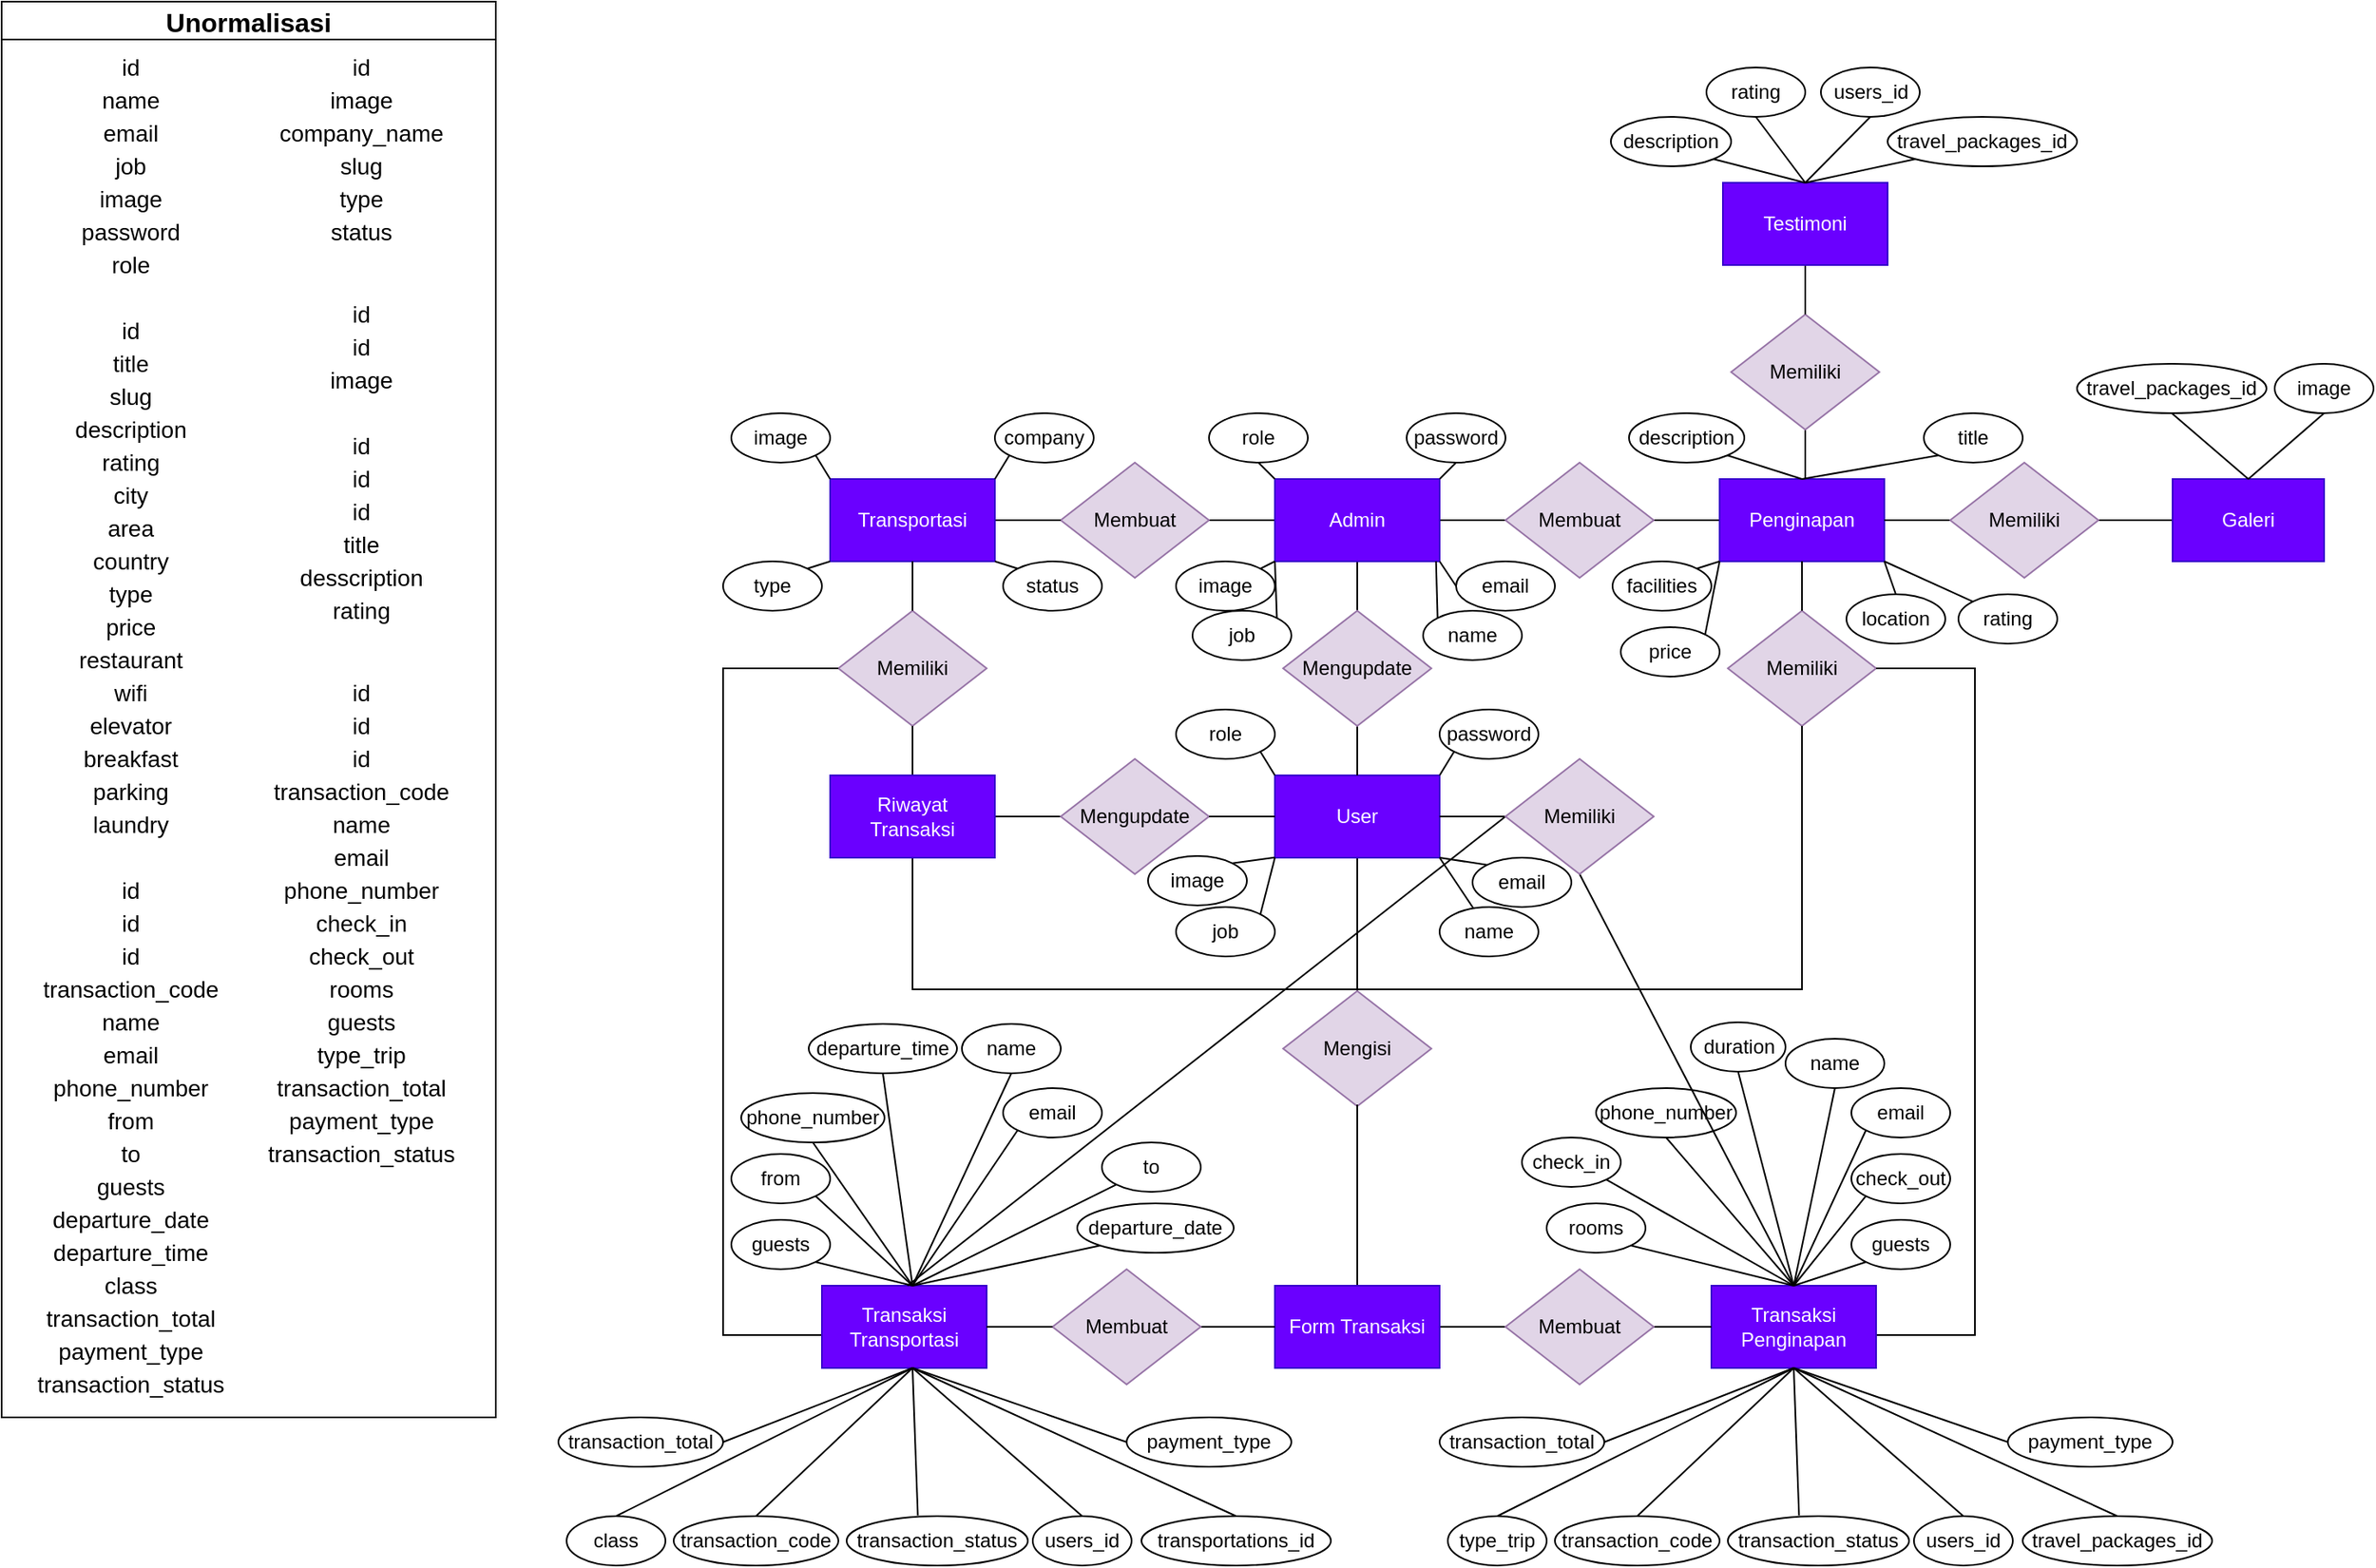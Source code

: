 <mxfile version="15.9.6" type="github">
  <diagram id="R2lEEEUBdFMjLlhIrx00" name="Page-1">
    <mxGraphModel dx="1887" dy="960" grid="1" gridSize="10" guides="1" tooltips="1" connect="1" arrows="1" fold="1" page="1" pageScale="1" pageWidth="1700" pageHeight="1100" math="0" shadow="0" extFonts="Permanent Marker^https://fonts.googleapis.com/css?family=Permanent+Marker">
      <root>
        <mxCell id="0" />
        <mxCell id="1" parent="0" />
        <mxCell id="SC89Ql17cZj3kVw4EyDL-246" style="edgeStyle=orthogonalEdgeStyle;rounded=0;orthogonalLoop=1;jettySize=auto;html=1;entryX=0.5;entryY=0;entryDx=0;entryDy=0;endArrow=none;endFill=0;" parent="1" source="SC89Ql17cZj3kVw4EyDL-1" target="SC89Ql17cZj3kVw4EyDL-58" edge="1">
          <mxGeometry relative="1" as="geometry" />
        </mxCell>
        <mxCell id="SC89Ql17cZj3kVw4EyDL-1" value="User" style="rounded=0;whiteSpace=wrap;html=1;fillColor=#6a00ff;strokeColor=#3700CC;fontColor=#ffffff;" parent="1" vertex="1">
          <mxGeometry x="783" y="510" width="100" height="50" as="geometry" />
        </mxCell>
        <mxCell id="SC89Ql17cZj3kVw4EyDL-3" style="rounded=0;orthogonalLoop=1;jettySize=auto;html=1;entryX=0.5;entryY=0;entryDx=0;entryDy=0;endArrow=none;endFill=0;" parent="1" source="SC89Ql17cZj3kVw4EyDL-2" target="SC89Ql17cZj3kVw4EyDL-1" edge="1">
          <mxGeometry relative="1" as="geometry" />
        </mxCell>
        <mxCell id="SC89Ql17cZj3kVw4EyDL-5" style="edgeStyle=none;rounded=0;orthogonalLoop=1;jettySize=auto;html=1;entryX=0.5;entryY=1;entryDx=0;entryDy=0;endArrow=none;endFill=0;" parent="1" source="SC89Ql17cZj3kVw4EyDL-2" target="SC89Ql17cZj3kVw4EyDL-4" edge="1">
          <mxGeometry relative="1" as="geometry" />
        </mxCell>
        <mxCell id="SC89Ql17cZj3kVw4EyDL-2" value="Mengupdate" style="rhombus;whiteSpace=wrap;html=1;fillColor=#e1d5e7;strokeColor=#9673a6;" parent="1" vertex="1">
          <mxGeometry x="788" y="410" width="90" height="70" as="geometry" />
        </mxCell>
        <mxCell id="SC89Ql17cZj3kVw4EyDL-7" style="edgeStyle=none;rounded=0;orthogonalLoop=1;jettySize=auto;html=1;entryX=0;entryY=0.5;entryDx=0;entryDy=0;endArrow=none;endFill=0;" parent="1" source="SC89Ql17cZj3kVw4EyDL-4" target="SC89Ql17cZj3kVw4EyDL-6" edge="1">
          <mxGeometry relative="1" as="geometry" />
        </mxCell>
        <mxCell id="SC89Ql17cZj3kVw4EyDL-9" style="edgeStyle=none;rounded=0;orthogonalLoop=1;jettySize=auto;html=1;entryX=1;entryY=0.5;entryDx=0;entryDy=0;endArrow=none;endFill=0;" parent="1" source="SC89Ql17cZj3kVw4EyDL-4" target="SC89Ql17cZj3kVw4EyDL-8" edge="1">
          <mxGeometry relative="1" as="geometry" />
        </mxCell>
        <mxCell id="SC89Ql17cZj3kVw4EyDL-4" value="Admin" style="rounded=0;whiteSpace=wrap;html=1;fillColor=#6a00ff;strokeColor=#3700CC;fontColor=#ffffff;" parent="1" vertex="1">
          <mxGeometry x="783" y="330" width="100" height="50" as="geometry" />
        </mxCell>
        <mxCell id="SC89Ql17cZj3kVw4EyDL-11" style="edgeStyle=none;rounded=0;orthogonalLoop=1;jettySize=auto;html=1;entryX=0;entryY=0.5;entryDx=0;entryDy=0;endArrow=none;endFill=0;" parent="1" source="SC89Ql17cZj3kVw4EyDL-6" target="SC89Ql17cZj3kVw4EyDL-10" edge="1">
          <mxGeometry relative="1" as="geometry" />
        </mxCell>
        <mxCell id="SC89Ql17cZj3kVw4EyDL-6" value="Membuat" style="rhombus;whiteSpace=wrap;html=1;fillColor=#e1d5e7;strokeColor=#9673a6;" parent="1" vertex="1">
          <mxGeometry x="923" y="320" width="90" height="70" as="geometry" />
        </mxCell>
        <mxCell id="SC89Ql17cZj3kVw4EyDL-8" value="Membuat" style="rhombus;whiteSpace=wrap;html=1;fillColor=#e1d5e7;strokeColor=#9673a6;" parent="1" vertex="1">
          <mxGeometry x="653" y="320" width="90" height="70" as="geometry" />
        </mxCell>
        <mxCell id="SC89Ql17cZj3kVw4EyDL-10" value="Penginapan" style="rounded=0;whiteSpace=wrap;html=1;fillColor=#6a00ff;strokeColor=#3700CC;fontColor=#ffffff;" parent="1" vertex="1">
          <mxGeometry x="1053" y="330" width="100" height="50" as="geometry" />
        </mxCell>
        <mxCell id="SC89Ql17cZj3kVw4EyDL-13" style="edgeStyle=none;rounded=0;orthogonalLoop=1;jettySize=auto;html=1;entryX=0;entryY=0.5;entryDx=0;entryDy=0;endArrow=none;endFill=0;" parent="1" source="SC89Ql17cZj3kVw4EyDL-12" target="SC89Ql17cZj3kVw4EyDL-8" edge="1">
          <mxGeometry relative="1" as="geometry" />
        </mxCell>
        <mxCell id="SC89Ql17cZj3kVw4EyDL-12" value="Transportasi" style="rounded=0;whiteSpace=wrap;html=1;fillColor=#6a00ff;strokeColor=#3700CC;fontColor=#ffffff;" parent="1" vertex="1">
          <mxGeometry x="513" y="330" width="100" height="50" as="geometry" />
        </mxCell>
        <mxCell id="SC89Ql17cZj3kVw4EyDL-15" style="edgeStyle=none;rounded=0;orthogonalLoop=1;jettySize=auto;html=1;entryX=1;entryY=1;entryDx=0;entryDy=0;endArrow=none;endFill=0;" parent="1" source="SC89Ql17cZj3kVw4EyDL-14" target="SC89Ql17cZj3kVw4EyDL-1" edge="1">
          <mxGeometry relative="1" as="geometry" />
        </mxCell>
        <mxCell id="SC89Ql17cZj3kVw4EyDL-14" value="name" style="ellipse;whiteSpace=wrap;html=1;" parent="1" vertex="1">
          <mxGeometry x="883" y="590" width="60" height="30" as="geometry" />
        </mxCell>
        <mxCell id="SC89Ql17cZj3kVw4EyDL-17" style="edgeStyle=none;rounded=0;orthogonalLoop=1;jettySize=auto;html=1;exitX=0;exitY=0;exitDx=0;exitDy=0;entryX=1;entryY=1;entryDx=0;entryDy=0;endArrow=none;endFill=0;" parent="1" source="SC89Ql17cZj3kVw4EyDL-16" target="SC89Ql17cZj3kVw4EyDL-1" edge="1">
          <mxGeometry relative="1" as="geometry" />
        </mxCell>
        <mxCell id="SC89Ql17cZj3kVw4EyDL-16" value="email" style="ellipse;whiteSpace=wrap;html=1;" parent="1" vertex="1">
          <mxGeometry x="903" y="560" width="60" height="30" as="geometry" />
        </mxCell>
        <mxCell id="SC89Ql17cZj3kVw4EyDL-19" style="edgeStyle=none;rounded=0;orthogonalLoop=1;jettySize=auto;html=1;exitX=1;exitY=0;exitDx=0;exitDy=0;entryX=0;entryY=1;entryDx=0;entryDy=0;endArrow=none;endFill=0;" parent="1" source="SC89Ql17cZj3kVw4EyDL-18" target="SC89Ql17cZj3kVw4EyDL-1" edge="1">
          <mxGeometry relative="1" as="geometry" />
        </mxCell>
        <mxCell id="SC89Ql17cZj3kVw4EyDL-18" value="job" style="ellipse;whiteSpace=wrap;html=1;" parent="1" vertex="1">
          <mxGeometry x="723" y="590" width="60" height="30" as="geometry" />
        </mxCell>
        <mxCell id="SC89Ql17cZj3kVw4EyDL-23" style="edgeStyle=none;rounded=0;orthogonalLoop=1;jettySize=auto;html=1;exitX=1;exitY=0;exitDx=0;exitDy=0;endArrow=none;endFill=0;" parent="1" source="SC89Ql17cZj3kVw4EyDL-20" edge="1">
          <mxGeometry relative="1" as="geometry">
            <mxPoint x="783" y="559.882" as="targetPoint" />
          </mxGeometry>
        </mxCell>
        <mxCell id="SC89Ql17cZj3kVw4EyDL-20" value="image" style="ellipse;whiteSpace=wrap;html=1;" parent="1" vertex="1">
          <mxGeometry x="706" y="559" width="60" height="30" as="geometry" />
        </mxCell>
        <mxCell id="SC89Ql17cZj3kVw4EyDL-25" style="edgeStyle=none;rounded=0;orthogonalLoop=1;jettySize=auto;html=1;exitX=0;exitY=1;exitDx=0;exitDy=0;entryX=1;entryY=0;entryDx=0;entryDy=0;endArrow=none;endFill=0;" parent="1" source="SC89Ql17cZj3kVw4EyDL-24" target="SC89Ql17cZj3kVw4EyDL-1" edge="1">
          <mxGeometry relative="1" as="geometry" />
        </mxCell>
        <mxCell id="SC89Ql17cZj3kVw4EyDL-24" value="password" style="ellipse;whiteSpace=wrap;html=1;" parent="1" vertex="1">
          <mxGeometry x="883" y="470" width="60" height="30" as="geometry" />
        </mxCell>
        <mxCell id="SC89Ql17cZj3kVw4EyDL-27" style="edgeStyle=none;rounded=0;orthogonalLoop=1;jettySize=auto;html=1;exitX=1;exitY=1;exitDx=0;exitDy=0;entryX=0;entryY=0;entryDx=0;entryDy=0;endArrow=none;endFill=0;" parent="1" source="SC89Ql17cZj3kVw4EyDL-26" target="SC89Ql17cZj3kVw4EyDL-1" edge="1">
          <mxGeometry relative="1" as="geometry" />
        </mxCell>
        <mxCell id="SC89Ql17cZj3kVw4EyDL-26" value="role" style="ellipse;whiteSpace=wrap;html=1;" parent="1" vertex="1">
          <mxGeometry x="723" y="470" width="60" height="30" as="geometry" />
        </mxCell>
        <mxCell id="SC89Ql17cZj3kVw4EyDL-40" style="edgeStyle=none;rounded=0;orthogonalLoop=1;jettySize=auto;html=1;exitX=0.5;exitY=1;exitDx=0;exitDy=0;entryX=1;entryY=0;entryDx=0;entryDy=0;endArrow=none;endFill=0;" parent="1" source="SC89Ql17cZj3kVw4EyDL-28" target="SC89Ql17cZj3kVw4EyDL-4" edge="1">
          <mxGeometry relative="1" as="geometry" />
        </mxCell>
        <mxCell id="SC89Ql17cZj3kVw4EyDL-28" value="password" style="ellipse;whiteSpace=wrap;html=1;" parent="1" vertex="1">
          <mxGeometry x="863" y="290" width="60" height="30" as="geometry" />
        </mxCell>
        <mxCell id="SC89Ql17cZj3kVw4EyDL-35" style="edgeStyle=none;rounded=0;orthogonalLoop=1;jettySize=auto;html=1;exitX=0;exitY=0.5;exitDx=0;exitDy=0;entryX=1;entryY=1;entryDx=0;entryDy=0;endArrow=none;endFill=0;" parent="1" source="SC89Ql17cZj3kVw4EyDL-29" target="SC89Ql17cZj3kVw4EyDL-4" edge="1">
          <mxGeometry relative="1" as="geometry" />
        </mxCell>
        <mxCell id="SC89Ql17cZj3kVw4EyDL-29" value="email" style="ellipse;whiteSpace=wrap;html=1;" parent="1" vertex="1">
          <mxGeometry x="893" y="380" width="60" height="30" as="geometry" />
        </mxCell>
        <mxCell id="SC89Ql17cZj3kVw4EyDL-36" style="edgeStyle=none;rounded=0;orthogonalLoop=1;jettySize=auto;html=1;exitX=0;exitY=0;exitDx=0;exitDy=0;endArrow=none;endFill=0;" parent="1" source="SC89Ql17cZj3kVw4EyDL-30" edge="1">
          <mxGeometry relative="1" as="geometry">
            <mxPoint x="880.824" y="380" as="targetPoint" />
          </mxGeometry>
        </mxCell>
        <mxCell id="SC89Ql17cZj3kVw4EyDL-30" value="name" style="ellipse;whiteSpace=wrap;html=1;" parent="1" vertex="1">
          <mxGeometry x="873" y="410" width="60" height="30" as="geometry" />
        </mxCell>
        <mxCell id="SC89Ql17cZj3kVw4EyDL-38" style="edgeStyle=none;rounded=0;orthogonalLoop=1;jettySize=auto;html=1;exitX=1;exitY=0;exitDx=0;exitDy=0;entryX=0;entryY=1;entryDx=0;entryDy=0;endArrow=none;endFill=0;" parent="1" source="SC89Ql17cZj3kVw4EyDL-31" target="SC89Ql17cZj3kVw4EyDL-4" edge="1">
          <mxGeometry relative="1" as="geometry" />
        </mxCell>
        <mxCell id="SC89Ql17cZj3kVw4EyDL-31" value="job" style="ellipse;whiteSpace=wrap;html=1;" parent="1" vertex="1">
          <mxGeometry x="733" y="410" width="60" height="30" as="geometry" />
        </mxCell>
        <mxCell id="SC89Ql17cZj3kVw4EyDL-37" style="edgeStyle=none;rounded=0;orthogonalLoop=1;jettySize=auto;html=1;exitX=1;exitY=0;exitDx=0;exitDy=0;entryX=0;entryY=1;entryDx=0;entryDy=0;endArrow=none;endFill=0;" parent="1" source="SC89Ql17cZj3kVw4EyDL-32" target="SC89Ql17cZj3kVw4EyDL-4" edge="1">
          <mxGeometry relative="1" as="geometry" />
        </mxCell>
        <mxCell id="SC89Ql17cZj3kVw4EyDL-32" value="image" style="ellipse;whiteSpace=wrap;html=1;" parent="1" vertex="1">
          <mxGeometry x="723" y="380" width="60" height="30" as="geometry" />
        </mxCell>
        <mxCell id="SC89Ql17cZj3kVw4EyDL-39" style="edgeStyle=none;rounded=0;orthogonalLoop=1;jettySize=auto;html=1;exitX=0.5;exitY=1;exitDx=0;exitDy=0;entryX=0;entryY=0;entryDx=0;entryDy=0;endArrow=none;endFill=0;" parent="1" source="SC89Ql17cZj3kVw4EyDL-33" target="SC89Ql17cZj3kVw4EyDL-4" edge="1">
          <mxGeometry relative="1" as="geometry" />
        </mxCell>
        <mxCell id="SC89Ql17cZj3kVw4EyDL-33" value="role" style="ellipse;whiteSpace=wrap;html=1;" parent="1" vertex="1">
          <mxGeometry x="743" y="290" width="60" height="30" as="geometry" />
        </mxCell>
        <mxCell id="SC89Ql17cZj3kVw4EyDL-47" style="edgeStyle=none;rounded=0;orthogonalLoop=1;jettySize=auto;html=1;exitX=0;exitY=1;exitDx=0;exitDy=0;entryX=1;entryY=0;entryDx=0;entryDy=0;endArrow=none;endFill=0;" parent="1" edge="1">
          <mxGeometry relative="1" as="geometry">
            <mxPoint x="883" y="690" as="targetPoint" />
          </mxGeometry>
        </mxCell>
        <mxCell id="SC89Ql17cZj3kVw4EyDL-50" style="edgeStyle=none;rounded=0;orthogonalLoop=1;jettySize=auto;html=1;exitX=0;exitY=0;exitDx=0;exitDy=0;entryX=1;entryY=1;entryDx=0;entryDy=0;endArrow=none;endFill=0;" parent="1" edge="1">
          <mxGeometry relative="1" as="geometry">
            <mxPoint x="883" y="740" as="targetPoint" />
          </mxGeometry>
        </mxCell>
        <mxCell id="SC89Ql17cZj3kVw4EyDL-52" style="edgeStyle=none;rounded=0;orthogonalLoop=1;jettySize=auto;html=1;exitX=1;exitY=1;exitDx=0;exitDy=0;entryX=0;entryY=0;entryDx=0;entryDy=0;endArrow=none;endFill=0;" parent="1" edge="1">
          <mxGeometry relative="1" as="geometry">
            <mxPoint x="783" y="690" as="targetPoint" />
          </mxGeometry>
        </mxCell>
        <mxCell id="SC89Ql17cZj3kVw4EyDL-54" style="edgeStyle=none;rounded=0;orthogonalLoop=1;jettySize=auto;html=1;exitX=1;exitY=0;exitDx=0;exitDy=0;entryX=0;entryY=1;entryDx=0;entryDy=0;endArrow=none;endFill=0;" parent="1" edge="1">
          <mxGeometry relative="1" as="geometry">
            <mxPoint x="783" y="740" as="targetPoint" />
          </mxGeometry>
        </mxCell>
        <mxCell id="SC89Ql17cZj3kVw4EyDL-58" value="Mengisi" style="rhombus;whiteSpace=wrap;html=1;fillColor=#e1d5e7;strokeColor=#9673a6;" parent="1" vertex="1">
          <mxGeometry x="788" y="641" width="90" height="70" as="geometry" />
        </mxCell>
        <mxCell id="SC89Ql17cZj3kVw4EyDL-60" style="rounded=0;orthogonalLoop=1;jettySize=auto;html=1;entryX=0.5;entryY=0;entryDx=0;entryDy=0;endArrow=none;endFill=0;" parent="1" edge="1">
          <mxGeometry relative="1" as="geometry">
            <mxPoint x="833" y="710" as="sourcePoint" />
            <mxPoint x="833" y="820" as="targetPoint" />
          </mxGeometry>
        </mxCell>
        <mxCell id="SC89Ql17cZj3kVw4EyDL-109" style="edgeStyle=none;rounded=0;orthogonalLoop=1;jettySize=auto;html=1;exitX=1;exitY=0.5;exitDx=0;exitDy=0;entryX=0;entryY=0.5;entryDx=0;entryDy=0;endArrow=none;endFill=0;" parent="1" source="SC89Ql17cZj3kVw4EyDL-61" target="SC89Ql17cZj3kVw4EyDL-108" edge="1">
          <mxGeometry relative="1" as="geometry" />
        </mxCell>
        <mxCell id="SC89Ql17cZj3kVw4EyDL-61" value="Form Transaksi" style="rounded=0;whiteSpace=wrap;html=1;fillColor=#6a00ff;strokeColor=#3700CC;fontColor=#ffffff;" parent="1" vertex="1">
          <mxGeometry x="783" y="820" width="100" height="50" as="geometry" />
        </mxCell>
        <mxCell id="SC89Ql17cZj3kVw4EyDL-63" value="Memiliki" style="rhombus;whiteSpace=wrap;html=1;fillColor=#e1d5e7;strokeColor=#9673a6;" parent="1" vertex="1">
          <mxGeometry x="518" y="410" width="90" height="70" as="geometry" />
        </mxCell>
        <mxCell id="SC89Ql17cZj3kVw4EyDL-64" style="edgeStyle=none;rounded=0;orthogonalLoop=1;jettySize=auto;html=1;entryX=0.5;entryY=1;entryDx=0;entryDy=0;endArrow=none;endFill=0;" parent="1" source="SC89Ql17cZj3kVw4EyDL-63" edge="1">
          <mxGeometry relative="1" as="geometry">
            <mxPoint x="563" y="380" as="targetPoint" />
          </mxGeometry>
        </mxCell>
        <mxCell id="SC89Ql17cZj3kVw4EyDL-65" value="Memiliki" style="rhombus;whiteSpace=wrap;html=1;fillColor=#e1d5e7;strokeColor=#9673a6;" parent="1" vertex="1">
          <mxGeometry x="1058" y="410" width="90" height="70" as="geometry" />
        </mxCell>
        <mxCell id="SC89Ql17cZj3kVw4EyDL-66" style="edgeStyle=none;rounded=0;orthogonalLoop=1;jettySize=auto;html=1;entryX=0.5;entryY=1;entryDx=0;entryDy=0;endArrow=none;endFill=0;" parent="1" source="SC89Ql17cZj3kVw4EyDL-65" edge="1">
          <mxGeometry relative="1" as="geometry">
            <mxPoint x="1103" y="380" as="targetPoint" />
          </mxGeometry>
        </mxCell>
        <mxCell id="SC89Ql17cZj3kVw4EyDL-74" style="edgeStyle=orthogonalEdgeStyle;rounded=0;orthogonalLoop=1;jettySize=auto;html=1;entryX=1;entryY=0.5;entryDx=0;entryDy=0;endArrow=none;endFill=0;" parent="1" source="SC89Ql17cZj3kVw4EyDL-71" target="SC89Ql17cZj3kVw4EyDL-73" edge="1">
          <mxGeometry relative="1" as="geometry" />
        </mxCell>
        <mxCell id="SC89Ql17cZj3kVw4EyDL-71" value="Mengupdate" style="rhombus;whiteSpace=wrap;html=1;fillColor=#e1d5e7;strokeColor=#9673a6;" parent="1" vertex="1">
          <mxGeometry x="653" y="500" width="90" height="70" as="geometry" />
        </mxCell>
        <mxCell id="SC89Ql17cZj3kVw4EyDL-72" style="edgeStyle=none;rounded=0;orthogonalLoop=1;jettySize=auto;html=1;entryX=1;entryY=0.5;entryDx=0;entryDy=0;endArrow=none;endFill=0;" parent="1" target="SC89Ql17cZj3kVw4EyDL-71" edge="1">
          <mxGeometry relative="1" as="geometry">
            <mxPoint x="783" y="535" as="sourcePoint" />
          </mxGeometry>
        </mxCell>
        <mxCell id="SC89Ql17cZj3kVw4EyDL-75" style="edgeStyle=orthogonalEdgeStyle;rounded=0;orthogonalLoop=1;jettySize=auto;html=1;entryX=0.5;entryY=1;entryDx=0;entryDy=0;endArrow=none;endFill=0;" parent="1" source="SC89Ql17cZj3kVw4EyDL-73" target="SC89Ql17cZj3kVw4EyDL-63" edge="1">
          <mxGeometry relative="1" as="geometry" />
        </mxCell>
        <mxCell id="SC89Ql17cZj3kVw4EyDL-76" style="edgeStyle=orthogonalEdgeStyle;rounded=0;orthogonalLoop=1;jettySize=auto;html=1;entryX=0.5;entryY=1;entryDx=0;entryDy=0;endArrow=none;endFill=0;exitX=0.5;exitY=1;exitDx=0;exitDy=0;" parent="1" source="SC89Ql17cZj3kVw4EyDL-73" target="SC89Ql17cZj3kVw4EyDL-65" edge="1">
          <mxGeometry relative="1" as="geometry">
            <Array as="points">
              <mxPoint x="563" y="640" />
              <mxPoint x="1103" y="640" />
            </Array>
          </mxGeometry>
        </mxCell>
        <mxCell id="SC89Ql17cZj3kVw4EyDL-73" value="Riwayat&lt;br&gt;Transaksi" style="rounded=0;whiteSpace=wrap;html=1;fillColor=#6a00ff;strokeColor=#3700CC;fontColor=#ffffff;" parent="1" vertex="1">
          <mxGeometry x="513" y="510" width="100" height="50" as="geometry" />
        </mxCell>
        <mxCell id="SC89Ql17cZj3kVw4EyDL-79" style="rounded=0;orthogonalLoop=1;jettySize=auto;html=1;exitX=1;exitY=1;exitDx=0;exitDy=0;entryX=0;entryY=0;entryDx=0;entryDy=0;endArrow=none;endFill=0;" parent="1" source="SC89Ql17cZj3kVw4EyDL-77" target="SC89Ql17cZj3kVw4EyDL-12" edge="1">
          <mxGeometry relative="1" as="geometry" />
        </mxCell>
        <mxCell id="SC89Ql17cZj3kVw4EyDL-77" value="image" style="ellipse;whiteSpace=wrap;html=1;" parent="1" vertex="1">
          <mxGeometry x="453" y="290" width="60" height="30" as="geometry" />
        </mxCell>
        <mxCell id="SC89Ql17cZj3kVw4EyDL-80" style="edgeStyle=none;rounded=0;orthogonalLoop=1;jettySize=auto;html=1;exitX=0;exitY=1;exitDx=0;exitDy=0;entryX=1;entryY=0;entryDx=0;entryDy=0;endArrow=none;endFill=0;" parent="1" source="SC89Ql17cZj3kVw4EyDL-78" target="SC89Ql17cZj3kVw4EyDL-12" edge="1">
          <mxGeometry relative="1" as="geometry" />
        </mxCell>
        <mxCell id="SC89Ql17cZj3kVw4EyDL-78" value="company" style="ellipse;whiteSpace=wrap;html=1;" parent="1" vertex="1">
          <mxGeometry x="613" y="290" width="60" height="30" as="geometry" />
        </mxCell>
        <mxCell id="SC89Ql17cZj3kVw4EyDL-82" style="edgeStyle=none;rounded=0;orthogonalLoop=1;jettySize=auto;html=1;exitX=1;exitY=0;exitDx=0;exitDy=0;entryX=0;entryY=1;entryDx=0;entryDy=0;endArrow=none;endFill=0;" parent="1" source="SC89Ql17cZj3kVw4EyDL-81" target="SC89Ql17cZj3kVw4EyDL-12" edge="1">
          <mxGeometry relative="1" as="geometry" />
        </mxCell>
        <mxCell id="SC89Ql17cZj3kVw4EyDL-81" value="type" style="ellipse;whiteSpace=wrap;html=1;" parent="1" vertex="1">
          <mxGeometry x="448" y="380" width="60" height="30" as="geometry" />
        </mxCell>
        <mxCell id="SC89Ql17cZj3kVw4EyDL-85" style="edgeStyle=none;rounded=0;orthogonalLoop=1;jettySize=auto;html=1;exitX=0;exitY=0;exitDx=0;exitDy=0;entryX=1;entryY=1;entryDx=0;entryDy=0;endArrow=none;endFill=0;" parent="1" source="SC89Ql17cZj3kVw4EyDL-83" target="SC89Ql17cZj3kVw4EyDL-12" edge="1">
          <mxGeometry relative="1" as="geometry" />
        </mxCell>
        <mxCell id="SC89Ql17cZj3kVw4EyDL-83" value="status" style="ellipse;whiteSpace=wrap;html=1;" parent="1" vertex="1">
          <mxGeometry x="618" y="380" width="60" height="30" as="geometry" />
        </mxCell>
        <mxCell id="SC89Ql17cZj3kVw4EyDL-88" style="edgeStyle=none;rounded=0;orthogonalLoop=1;jettySize=auto;html=1;exitX=0;exitY=1;exitDx=0;exitDy=0;entryX=0.5;entryY=0;entryDx=0;entryDy=0;endArrow=none;endFill=0;" parent="1" source="SC89Ql17cZj3kVw4EyDL-86" target="SC89Ql17cZj3kVw4EyDL-10" edge="1">
          <mxGeometry relative="1" as="geometry" />
        </mxCell>
        <mxCell id="SC89Ql17cZj3kVw4EyDL-86" value="title" style="ellipse;whiteSpace=wrap;html=1;" parent="1" vertex="1">
          <mxGeometry x="1177" y="290" width="60" height="30" as="geometry" />
        </mxCell>
        <mxCell id="SC89Ql17cZj3kVw4EyDL-90" style="edgeStyle=none;rounded=0;orthogonalLoop=1;jettySize=auto;html=1;exitX=1;exitY=1;exitDx=0;exitDy=0;entryX=0.5;entryY=0;entryDx=0;entryDy=0;endArrow=none;endFill=0;" parent="1" source="SC89Ql17cZj3kVw4EyDL-89" target="SC89Ql17cZj3kVw4EyDL-10" edge="1">
          <mxGeometry relative="1" as="geometry" />
        </mxCell>
        <mxCell id="SC89Ql17cZj3kVw4EyDL-89" value="description" style="ellipse;whiteSpace=wrap;html=1;" parent="1" vertex="1">
          <mxGeometry x="998" y="290" width="70" height="30" as="geometry" />
        </mxCell>
        <mxCell id="SC89Ql17cZj3kVw4EyDL-105" value="travel_packages_id" style="ellipse;whiteSpace=wrap;html=1;" parent="1" vertex="1">
          <mxGeometry x="1237" y="960" width="115" height="30" as="geometry" />
        </mxCell>
        <mxCell id="SC89Ql17cZj3kVw4EyDL-111" style="edgeStyle=orthogonalEdgeStyle;rounded=0;orthogonalLoop=1;jettySize=auto;html=1;entryX=1;entryY=0.5;entryDx=0;entryDy=0;endArrow=none;endFill=0;exitX=1;exitY=0.5;exitDx=0;exitDy=0;" parent="1" source="SC89Ql17cZj3kVw4EyDL-106" target="SC89Ql17cZj3kVw4EyDL-65" edge="1">
          <mxGeometry relative="1" as="geometry">
            <Array as="points">
              <mxPoint x="1148" y="850" />
              <mxPoint x="1208" y="850" />
              <mxPoint x="1208" y="445" />
            </Array>
          </mxGeometry>
        </mxCell>
        <mxCell id="SC89Ql17cZj3kVw4EyDL-118" style="rounded=0;orthogonalLoop=1;jettySize=auto;html=1;exitX=0.5;exitY=1;exitDx=0;exitDy=0;entryX=0.5;entryY=0;entryDx=0;entryDy=0;endArrow=none;endFill=0;" parent="1" source="SC89Ql17cZj3kVw4EyDL-106" target="SC89Ql17cZj3kVw4EyDL-105" edge="1">
          <mxGeometry relative="1" as="geometry" />
        </mxCell>
        <mxCell id="SC89Ql17cZj3kVw4EyDL-134" style="edgeStyle=none;rounded=0;orthogonalLoop=1;jettySize=auto;html=1;exitX=0.5;exitY=0;exitDx=0;exitDy=0;entryX=0;entryY=1;entryDx=0;entryDy=0;endArrow=none;endFill=0;" parent="1" source="SC89Ql17cZj3kVw4EyDL-106" target="SC89Ql17cZj3kVw4EyDL-133" edge="1">
          <mxGeometry relative="1" as="geometry" />
        </mxCell>
        <mxCell id="SC89Ql17cZj3kVw4EyDL-136" style="edgeStyle=none;rounded=0;orthogonalLoop=1;jettySize=auto;html=1;exitX=0.5;exitY=0;exitDx=0;exitDy=0;entryX=0.5;entryY=1;entryDx=0;entryDy=0;endArrow=none;endFill=0;" parent="1" source="SC89Ql17cZj3kVw4EyDL-106" target="SC89Ql17cZj3kVw4EyDL-135" edge="1">
          <mxGeometry relative="1" as="geometry" />
        </mxCell>
        <mxCell id="SC89Ql17cZj3kVw4EyDL-138" style="edgeStyle=none;rounded=0;orthogonalLoop=1;jettySize=auto;html=1;exitX=0.5;exitY=0;exitDx=0;exitDy=0;entryX=0.5;entryY=1;entryDx=0;entryDy=0;endArrow=none;endFill=0;" parent="1" source="SC89Ql17cZj3kVw4EyDL-106" target="SC89Ql17cZj3kVw4EyDL-137" edge="1">
          <mxGeometry relative="1" as="geometry" />
        </mxCell>
        <mxCell id="SC89Ql17cZj3kVw4EyDL-106" value="Transaksi&lt;br&gt;Penginapan" style="rounded=0;whiteSpace=wrap;html=1;fillColor=#6a00ff;strokeColor=#3700CC;fontColor=#ffffff;" parent="1" vertex="1">
          <mxGeometry x="1048" y="820" width="100" height="50" as="geometry" />
        </mxCell>
        <mxCell id="SC89Ql17cZj3kVw4EyDL-110" style="edgeStyle=none;rounded=0;orthogonalLoop=1;jettySize=auto;html=1;exitX=1;exitY=0.5;exitDx=0;exitDy=0;entryX=0;entryY=0.5;entryDx=0;entryDy=0;endArrow=none;endFill=0;" parent="1" source="SC89Ql17cZj3kVw4EyDL-108" target="SC89Ql17cZj3kVw4EyDL-106" edge="1">
          <mxGeometry relative="1" as="geometry" />
        </mxCell>
        <mxCell id="SC89Ql17cZj3kVw4EyDL-108" value="Membuat" style="rhombus;whiteSpace=wrap;html=1;fillColor=#e1d5e7;strokeColor=#9673a6;" parent="1" vertex="1">
          <mxGeometry x="923" y="810" width="90" height="70" as="geometry" />
        </mxCell>
        <mxCell id="SC89Ql17cZj3kVw4EyDL-117" style="edgeStyle=orthogonalEdgeStyle;rounded=0;orthogonalLoop=1;jettySize=auto;html=1;entryX=0;entryY=0.5;entryDx=0;entryDy=0;endArrow=none;endFill=0;exitX=0;exitY=0.5;exitDx=0;exitDy=0;" parent="1" source="SC89Ql17cZj3kVw4EyDL-112" target="SC89Ql17cZj3kVw4EyDL-63" edge="1">
          <mxGeometry relative="1" as="geometry">
            <Array as="points">
              <mxPoint x="508" y="850" />
              <mxPoint x="448" y="850" />
              <mxPoint x="448" y="445" />
            </Array>
          </mxGeometry>
        </mxCell>
        <mxCell id="SC89Ql17cZj3kVw4EyDL-112" value="Transaksi&lt;br&gt;Transportasi" style="rounded=0;whiteSpace=wrap;html=1;fillColor=#6a00ff;strokeColor=#3700CC;fontColor=#ffffff;" parent="1" vertex="1">
          <mxGeometry x="508" y="820" width="100" height="50" as="geometry" />
        </mxCell>
        <mxCell id="SC89Ql17cZj3kVw4EyDL-116" style="edgeStyle=orthogonalEdgeStyle;rounded=0;orthogonalLoop=1;jettySize=auto;html=1;exitX=1;exitY=0.5;exitDx=0;exitDy=0;entryX=0;entryY=0.5;entryDx=0;entryDy=0;endArrow=none;endFill=0;" parent="1" source="SC89Ql17cZj3kVw4EyDL-113" target="SC89Ql17cZj3kVw4EyDL-61" edge="1">
          <mxGeometry relative="1" as="geometry" />
        </mxCell>
        <mxCell id="SC89Ql17cZj3kVw4EyDL-113" value="Membuat" style="rhombus;whiteSpace=wrap;html=1;fillColor=#e1d5e7;strokeColor=#9673a6;" parent="1" vertex="1">
          <mxGeometry x="648" y="810" width="90" height="70" as="geometry" />
        </mxCell>
        <mxCell id="SC89Ql17cZj3kVw4EyDL-114" style="edgeStyle=none;rounded=0;orthogonalLoop=1;jettySize=auto;html=1;exitX=1;exitY=0.5;exitDx=0;exitDy=0;entryX=0;entryY=0.5;entryDx=0;entryDy=0;endArrow=none;endFill=0;" parent="1" target="SC89Ql17cZj3kVw4EyDL-113" edge="1">
          <mxGeometry relative="1" as="geometry">
            <mxPoint x="608" y="845" as="sourcePoint" />
          </mxGeometry>
        </mxCell>
        <mxCell id="SC89Ql17cZj3kVw4EyDL-120" style="edgeStyle=none;rounded=0;orthogonalLoop=1;jettySize=auto;html=1;exitX=0.5;exitY=0;exitDx=0;exitDy=0;entryX=0.5;entryY=1;entryDx=0;entryDy=0;endArrow=none;endFill=0;" parent="1" source="SC89Ql17cZj3kVw4EyDL-119" target="SC89Ql17cZj3kVw4EyDL-106" edge="1">
          <mxGeometry relative="1" as="geometry" />
        </mxCell>
        <mxCell id="SC89Ql17cZj3kVw4EyDL-119" value="users_id" style="ellipse;whiteSpace=wrap;html=1;" parent="1" vertex="1">
          <mxGeometry x="1171" y="960" width="60" height="30" as="geometry" />
        </mxCell>
        <mxCell id="SC89Ql17cZj3kVw4EyDL-122" style="edgeStyle=none;rounded=0;orthogonalLoop=1;jettySize=auto;html=1;exitX=0.5;exitY=0;exitDx=0;exitDy=0;entryX=0.5;entryY=1;entryDx=0;entryDy=0;endArrow=none;endFill=0;" parent="1" source="SC89Ql17cZj3kVw4EyDL-121" target="SC89Ql17cZj3kVw4EyDL-106" edge="1">
          <mxGeometry relative="1" as="geometry" />
        </mxCell>
        <mxCell id="SC89Ql17cZj3kVw4EyDL-121" value="transaction_code" style="ellipse;whiteSpace=wrap;html=1;" parent="1" vertex="1">
          <mxGeometry x="953" y="960" width="100" height="30" as="geometry" />
        </mxCell>
        <mxCell id="SC89Ql17cZj3kVw4EyDL-124" style="edgeStyle=none;rounded=0;orthogonalLoop=1;jettySize=auto;html=1;exitX=0.5;exitY=0;exitDx=0;exitDy=0;entryX=0.5;entryY=1;entryDx=0;entryDy=0;endArrow=none;endFill=0;" parent="1" source="SC89Ql17cZj3kVw4EyDL-123" target="SC89Ql17cZj3kVw4EyDL-106" edge="1">
          <mxGeometry relative="1" as="geometry" />
        </mxCell>
        <mxCell id="SC89Ql17cZj3kVw4EyDL-123" value="type_trip" style="ellipse;whiteSpace=wrap;html=1;" parent="1" vertex="1">
          <mxGeometry x="888" y="960" width="60" height="30" as="geometry" />
        </mxCell>
        <mxCell id="SC89Ql17cZj3kVw4EyDL-126" style="edgeStyle=none;rounded=0;orthogonalLoop=1;jettySize=auto;html=1;exitX=0;exitY=0.5;exitDx=0;exitDy=0;endArrow=none;endFill=0;" parent="1" source="SC89Ql17cZj3kVw4EyDL-125" edge="1">
          <mxGeometry relative="1" as="geometry">
            <mxPoint x="1098" y="870" as="targetPoint" />
          </mxGeometry>
        </mxCell>
        <mxCell id="SC89Ql17cZj3kVw4EyDL-125" value="payment_type" style="ellipse;whiteSpace=wrap;html=1;" parent="1" vertex="1">
          <mxGeometry x="1228" y="900" width="100" height="30" as="geometry" />
        </mxCell>
        <mxCell id="SC89Ql17cZj3kVw4EyDL-128" style="edgeStyle=none;rounded=0;orthogonalLoop=1;jettySize=auto;html=1;exitX=1;exitY=0.5;exitDx=0;exitDy=0;endArrow=none;endFill=0;" parent="1" source="SC89Ql17cZj3kVw4EyDL-127" edge="1">
          <mxGeometry relative="1" as="geometry">
            <mxPoint x="1098" y="870" as="targetPoint" />
          </mxGeometry>
        </mxCell>
        <mxCell id="SC89Ql17cZj3kVw4EyDL-127" value="transaction_total" style="ellipse;whiteSpace=wrap;html=1;" parent="1" vertex="1">
          <mxGeometry x="883" y="900" width="100" height="30" as="geometry" />
        </mxCell>
        <mxCell id="SC89Ql17cZj3kVw4EyDL-131" style="edgeStyle=none;rounded=0;orthogonalLoop=1;jettySize=auto;html=1;exitX=0.393;exitY=-0.013;exitDx=0;exitDy=0;entryX=0.5;entryY=1;entryDx=0;entryDy=0;endArrow=none;endFill=0;exitPerimeter=0;" parent="1" source="SC89Ql17cZj3kVw4EyDL-129" target="SC89Ql17cZj3kVw4EyDL-106" edge="1">
          <mxGeometry relative="1" as="geometry" />
        </mxCell>
        <mxCell id="SC89Ql17cZj3kVw4EyDL-129" value="transaction_status" style="ellipse;whiteSpace=wrap;html=1;" parent="1" vertex="1">
          <mxGeometry x="1058" y="960" width="110" height="30" as="geometry" />
        </mxCell>
        <mxCell id="SC89Ql17cZj3kVw4EyDL-133" value="email" style="ellipse;whiteSpace=wrap;html=1;" parent="1" vertex="1">
          <mxGeometry x="1133" y="700" width="60" height="30" as="geometry" />
        </mxCell>
        <mxCell id="SC89Ql17cZj3kVw4EyDL-135" value="name" style="ellipse;whiteSpace=wrap;html=1;" parent="1" vertex="1">
          <mxGeometry x="1093" y="670" width="60" height="30" as="geometry" />
        </mxCell>
        <mxCell id="SC89Ql17cZj3kVw4EyDL-137" value="phone_number" style="ellipse;whiteSpace=wrap;html=1;" parent="1" vertex="1">
          <mxGeometry x="978" y="700" width="85" height="30" as="geometry" />
        </mxCell>
        <mxCell id="SC89Ql17cZj3kVw4EyDL-140" style="edgeStyle=none;rounded=0;orthogonalLoop=1;jettySize=auto;html=1;exitX=1;exitY=1;exitDx=0;exitDy=0;entryX=0.5;entryY=0;entryDx=0;entryDy=0;endArrow=none;endFill=0;" parent="1" source="SC89Ql17cZj3kVw4EyDL-139" target="SC89Ql17cZj3kVw4EyDL-106" edge="1">
          <mxGeometry relative="1" as="geometry" />
        </mxCell>
        <mxCell id="SC89Ql17cZj3kVw4EyDL-139" value="check_in" style="ellipse;whiteSpace=wrap;html=1;" parent="1" vertex="1">
          <mxGeometry x="933" y="730" width="60" height="30" as="geometry" />
        </mxCell>
        <mxCell id="SC89Ql17cZj3kVw4EyDL-142" style="edgeStyle=none;rounded=0;orthogonalLoop=1;jettySize=auto;html=1;exitX=0;exitY=1;exitDx=0;exitDy=0;entryX=0.5;entryY=0;entryDx=0;entryDy=0;endArrow=none;endFill=0;" parent="1" source="SC89Ql17cZj3kVw4EyDL-141" target="SC89Ql17cZj3kVw4EyDL-106" edge="1">
          <mxGeometry relative="1" as="geometry" />
        </mxCell>
        <mxCell id="SC89Ql17cZj3kVw4EyDL-141" value="check_out" style="ellipse;whiteSpace=wrap;html=1;" parent="1" vertex="1">
          <mxGeometry x="1133" y="740" width="60" height="30" as="geometry" />
        </mxCell>
        <mxCell id="SC89Ql17cZj3kVw4EyDL-145" style="edgeStyle=none;rounded=0;orthogonalLoop=1;jettySize=auto;html=1;exitX=1;exitY=1;exitDx=0;exitDy=0;entryX=0.5;entryY=0;entryDx=0;entryDy=0;endArrow=none;endFill=0;" parent="1" source="SC89Ql17cZj3kVw4EyDL-144" target="SC89Ql17cZj3kVw4EyDL-106" edge="1">
          <mxGeometry relative="1" as="geometry" />
        </mxCell>
        <mxCell id="SC89Ql17cZj3kVw4EyDL-144" value="rooms" style="ellipse;whiteSpace=wrap;html=1;" parent="1" vertex="1">
          <mxGeometry x="948" y="770" width="60" height="30" as="geometry" />
        </mxCell>
        <mxCell id="SC89Ql17cZj3kVw4EyDL-147" style="edgeStyle=none;rounded=0;orthogonalLoop=1;jettySize=auto;html=1;exitX=0;exitY=1;exitDx=0;exitDy=0;entryX=0.5;entryY=0;entryDx=0;entryDy=0;endArrow=none;endFill=0;" parent="1" source="SC89Ql17cZj3kVw4EyDL-146" target="SC89Ql17cZj3kVw4EyDL-106" edge="1">
          <mxGeometry relative="1" as="geometry" />
        </mxCell>
        <mxCell id="SC89Ql17cZj3kVw4EyDL-146" value="guests" style="ellipse;whiteSpace=wrap;html=1;" parent="1" vertex="1">
          <mxGeometry x="1133" y="780" width="60" height="30" as="geometry" />
        </mxCell>
        <mxCell id="SC89Ql17cZj3kVw4EyDL-149" style="edgeStyle=none;rounded=0;orthogonalLoop=1;jettySize=auto;html=1;exitX=0.5;exitY=1;exitDx=0;exitDy=0;entryX=0.5;entryY=0;entryDx=0;entryDy=0;endArrow=none;endFill=0;" parent="1" source="SC89Ql17cZj3kVw4EyDL-148" target="SC89Ql17cZj3kVw4EyDL-106" edge="1">
          <mxGeometry relative="1" as="geometry" />
        </mxCell>
        <mxCell id="SC89Ql17cZj3kVw4EyDL-148" value="duration" style="ellipse;whiteSpace=wrap;html=1;" parent="1" vertex="1">
          <mxGeometry x="1035.5" y="660" width="57.5" height="30" as="geometry" />
        </mxCell>
        <mxCell id="SC89Ql17cZj3kVw4EyDL-150" value="transportations_id" style="ellipse;whiteSpace=wrap;html=1;" parent="1" vertex="1">
          <mxGeometry x="702" y="960" width="115" height="30" as="geometry" />
        </mxCell>
        <mxCell id="SC89Ql17cZj3kVw4EyDL-151" style="rounded=0;orthogonalLoop=1;jettySize=auto;html=1;exitX=0.5;exitY=1;exitDx=0;exitDy=0;entryX=0.5;entryY=0;entryDx=0;entryDy=0;endArrow=none;endFill=0;" parent="1" target="SC89Ql17cZj3kVw4EyDL-150" edge="1">
          <mxGeometry relative="1" as="geometry">
            <mxPoint x="563" y="870" as="sourcePoint" />
          </mxGeometry>
        </mxCell>
        <mxCell id="SC89Ql17cZj3kVw4EyDL-152" style="edgeStyle=none;rounded=0;orthogonalLoop=1;jettySize=auto;html=1;exitX=0.5;exitY=0;exitDx=0;exitDy=0;entryX=0;entryY=1;entryDx=0;entryDy=0;endArrow=none;endFill=0;" parent="1" target="SC89Ql17cZj3kVw4EyDL-167" edge="1">
          <mxGeometry relative="1" as="geometry">
            <mxPoint x="563" y="820" as="sourcePoint" />
          </mxGeometry>
        </mxCell>
        <mxCell id="SC89Ql17cZj3kVw4EyDL-153" style="edgeStyle=none;rounded=0;orthogonalLoop=1;jettySize=auto;html=1;exitX=0.5;exitY=0;exitDx=0;exitDy=0;entryX=0.5;entryY=1;entryDx=0;entryDy=0;endArrow=none;endFill=0;" parent="1" target="SC89Ql17cZj3kVw4EyDL-168" edge="1">
          <mxGeometry relative="1" as="geometry">
            <mxPoint x="563" y="820" as="sourcePoint" />
          </mxGeometry>
        </mxCell>
        <mxCell id="SC89Ql17cZj3kVw4EyDL-154" style="edgeStyle=none;rounded=0;orthogonalLoop=1;jettySize=auto;html=1;exitX=0.5;exitY=0;exitDx=0;exitDy=0;entryX=0.5;entryY=1;entryDx=0;entryDy=0;endArrow=none;endFill=0;" parent="1" target="SC89Ql17cZj3kVw4EyDL-169" edge="1">
          <mxGeometry relative="1" as="geometry">
            <mxPoint x="563" y="820" as="sourcePoint" />
          </mxGeometry>
        </mxCell>
        <mxCell id="SC89Ql17cZj3kVw4EyDL-155" style="edgeStyle=none;rounded=0;orthogonalLoop=1;jettySize=auto;html=1;exitX=0.5;exitY=0;exitDx=0;exitDy=0;entryX=0.5;entryY=1;entryDx=0;entryDy=0;endArrow=none;endFill=0;" parent="1" source="SC89Ql17cZj3kVw4EyDL-156" edge="1">
          <mxGeometry relative="1" as="geometry">
            <mxPoint x="563" y="870" as="targetPoint" />
          </mxGeometry>
        </mxCell>
        <mxCell id="SC89Ql17cZj3kVw4EyDL-156" value="users_id" style="ellipse;whiteSpace=wrap;html=1;" parent="1" vertex="1">
          <mxGeometry x="636" y="960" width="60" height="30" as="geometry" />
        </mxCell>
        <mxCell id="SC89Ql17cZj3kVw4EyDL-157" style="edgeStyle=none;rounded=0;orthogonalLoop=1;jettySize=auto;html=1;exitX=0.5;exitY=0;exitDx=0;exitDy=0;entryX=0.5;entryY=1;entryDx=0;entryDy=0;endArrow=none;endFill=0;" parent="1" source="SC89Ql17cZj3kVw4EyDL-158" edge="1">
          <mxGeometry relative="1" as="geometry">
            <mxPoint x="563" y="870" as="targetPoint" />
          </mxGeometry>
        </mxCell>
        <mxCell id="SC89Ql17cZj3kVw4EyDL-158" value="transaction_code" style="ellipse;whiteSpace=wrap;html=1;" parent="1" vertex="1">
          <mxGeometry x="418" y="960" width="100" height="30" as="geometry" />
        </mxCell>
        <mxCell id="SC89Ql17cZj3kVw4EyDL-159" style="edgeStyle=none;rounded=0;orthogonalLoop=1;jettySize=auto;html=1;exitX=0.5;exitY=0;exitDx=0;exitDy=0;entryX=0.5;entryY=1;entryDx=0;entryDy=0;endArrow=none;endFill=0;" parent="1" source="SC89Ql17cZj3kVw4EyDL-160" edge="1">
          <mxGeometry relative="1" as="geometry">
            <mxPoint x="563" y="870" as="targetPoint" />
          </mxGeometry>
        </mxCell>
        <mxCell id="SC89Ql17cZj3kVw4EyDL-160" value="class" style="ellipse;whiteSpace=wrap;html=1;" parent="1" vertex="1">
          <mxGeometry x="353" y="960" width="60" height="30" as="geometry" />
        </mxCell>
        <mxCell id="SC89Ql17cZj3kVw4EyDL-161" style="edgeStyle=none;rounded=0;orthogonalLoop=1;jettySize=auto;html=1;exitX=0;exitY=0.5;exitDx=0;exitDy=0;endArrow=none;endFill=0;" parent="1" source="SC89Ql17cZj3kVw4EyDL-162" edge="1">
          <mxGeometry relative="1" as="geometry">
            <mxPoint x="563" y="870" as="targetPoint" />
          </mxGeometry>
        </mxCell>
        <mxCell id="SC89Ql17cZj3kVw4EyDL-162" value="payment_type" style="ellipse;whiteSpace=wrap;html=1;" parent="1" vertex="1">
          <mxGeometry x="693" y="900" width="100" height="30" as="geometry" />
        </mxCell>
        <mxCell id="SC89Ql17cZj3kVw4EyDL-163" style="edgeStyle=none;rounded=0;orthogonalLoop=1;jettySize=auto;html=1;exitX=1;exitY=0.5;exitDx=0;exitDy=0;endArrow=none;endFill=0;" parent="1" source="SC89Ql17cZj3kVw4EyDL-164" edge="1">
          <mxGeometry relative="1" as="geometry">
            <mxPoint x="563" y="870" as="targetPoint" />
          </mxGeometry>
        </mxCell>
        <mxCell id="SC89Ql17cZj3kVw4EyDL-164" value="transaction_total" style="ellipse;whiteSpace=wrap;html=1;" parent="1" vertex="1">
          <mxGeometry x="348" y="900" width="100" height="30" as="geometry" />
        </mxCell>
        <mxCell id="SC89Ql17cZj3kVw4EyDL-165" style="edgeStyle=none;rounded=0;orthogonalLoop=1;jettySize=auto;html=1;exitX=0.393;exitY=-0.013;exitDx=0;exitDy=0;entryX=0.5;entryY=1;entryDx=0;entryDy=0;endArrow=none;endFill=0;exitPerimeter=0;" parent="1" source="SC89Ql17cZj3kVw4EyDL-166" edge="1">
          <mxGeometry relative="1" as="geometry">
            <mxPoint x="563" y="870" as="targetPoint" />
          </mxGeometry>
        </mxCell>
        <mxCell id="SC89Ql17cZj3kVw4EyDL-166" value="transaction_status" style="ellipse;whiteSpace=wrap;html=1;" parent="1" vertex="1">
          <mxGeometry x="523" y="960" width="110" height="30" as="geometry" />
        </mxCell>
        <mxCell id="SC89Ql17cZj3kVw4EyDL-167" value="email" style="ellipse;whiteSpace=wrap;html=1;" parent="1" vertex="1">
          <mxGeometry x="618" y="700" width="60" height="30" as="geometry" />
        </mxCell>
        <mxCell id="SC89Ql17cZj3kVw4EyDL-168" value="name" style="ellipse;whiteSpace=wrap;html=1;" parent="1" vertex="1">
          <mxGeometry x="593" y="661" width="60" height="30" as="geometry" />
        </mxCell>
        <mxCell id="SC89Ql17cZj3kVw4EyDL-169" value="phone_number" style="ellipse;whiteSpace=wrap;html=1;" parent="1" vertex="1">
          <mxGeometry x="459" y="703" width="87" height="30" as="geometry" />
        </mxCell>
        <mxCell id="SC89Ql17cZj3kVw4EyDL-170" style="edgeStyle=none;rounded=0;orthogonalLoop=1;jettySize=auto;html=1;exitX=1;exitY=1;exitDx=0;exitDy=0;entryX=0.5;entryY=0;entryDx=0;entryDy=0;endArrow=none;endFill=0;" parent="1" source="SC89Ql17cZj3kVw4EyDL-171" edge="1">
          <mxGeometry relative="1" as="geometry">
            <mxPoint x="563" y="820" as="targetPoint" />
          </mxGeometry>
        </mxCell>
        <mxCell id="SC89Ql17cZj3kVw4EyDL-171" value="from" style="ellipse;whiteSpace=wrap;html=1;" parent="1" vertex="1">
          <mxGeometry x="453" y="740" width="60" height="30" as="geometry" />
        </mxCell>
        <mxCell id="SC89Ql17cZj3kVw4EyDL-172" style="edgeStyle=none;rounded=0;orthogonalLoop=1;jettySize=auto;html=1;exitX=0;exitY=1;exitDx=0;exitDy=0;entryX=0.5;entryY=0;entryDx=0;entryDy=0;endArrow=none;endFill=0;" parent="1" source="SC89Ql17cZj3kVw4EyDL-173" edge="1">
          <mxGeometry relative="1" as="geometry">
            <mxPoint x="563" y="820" as="targetPoint" />
          </mxGeometry>
        </mxCell>
        <mxCell id="SC89Ql17cZj3kVw4EyDL-173" value="to" style="ellipse;whiteSpace=wrap;html=1;" parent="1" vertex="1">
          <mxGeometry x="678" y="733" width="60" height="30" as="geometry" />
        </mxCell>
        <mxCell id="SC89Ql17cZj3kVw4EyDL-174" style="edgeStyle=none;rounded=0;orthogonalLoop=1;jettySize=auto;html=1;exitX=1;exitY=1;exitDx=0;exitDy=0;entryX=0.5;entryY=0;entryDx=0;entryDy=0;endArrow=none;endFill=0;" parent="1" source="SC89Ql17cZj3kVw4EyDL-175" edge="1">
          <mxGeometry relative="1" as="geometry">
            <mxPoint x="563" y="820" as="targetPoint" />
          </mxGeometry>
        </mxCell>
        <mxCell id="SC89Ql17cZj3kVw4EyDL-175" value="guests" style="ellipse;whiteSpace=wrap;html=1;" parent="1" vertex="1">
          <mxGeometry x="453" y="780" width="60" height="30" as="geometry" />
        </mxCell>
        <mxCell id="SC89Ql17cZj3kVw4EyDL-176" style="edgeStyle=none;rounded=0;orthogonalLoop=1;jettySize=auto;html=1;exitX=0;exitY=1;exitDx=0;exitDy=0;entryX=0.5;entryY=0;entryDx=0;entryDy=0;endArrow=none;endFill=0;" parent="1" source="SC89Ql17cZj3kVw4EyDL-177" edge="1">
          <mxGeometry relative="1" as="geometry">
            <mxPoint x="563" y="820" as="targetPoint" />
          </mxGeometry>
        </mxCell>
        <mxCell id="SC89Ql17cZj3kVw4EyDL-177" value="departure_date" style="ellipse;whiteSpace=wrap;html=1;" parent="1" vertex="1">
          <mxGeometry x="663" y="770" width="95" height="30" as="geometry" />
        </mxCell>
        <mxCell id="SC89Ql17cZj3kVw4EyDL-178" style="edgeStyle=none;rounded=0;orthogonalLoop=1;jettySize=auto;html=1;exitX=0.5;exitY=1;exitDx=0;exitDy=0;entryX=0.5;entryY=0;entryDx=0;entryDy=0;endArrow=none;endFill=0;" parent="1" source="SC89Ql17cZj3kVw4EyDL-179" edge="1">
          <mxGeometry relative="1" as="geometry">
            <mxPoint x="563" y="820" as="targetPoint" />
          </mxGeometry>
        </mxCell>
        <mxCell id="SC89Ql17cZj3kVw4EyDL-179" value="departure_time" style="ellipse;whiteSpace=wrap;html=1;" parent="1" vertex="1">
          <mxGeometry x="500" y="661" width="90" height="30" as="geometry" />
        </mxCell>
        <mxCell id="SC89Ql17cZj3kVw4EyDL-208" style="edgeStyle=none;rounded=0;orthogonalLoop=1;jettySize=auto;html=1;exitX=0.5;exitY=0;exitDx=0;exitDy=0;entryX=1;entryY=1;entryDx=0;entryDy=0;endArrow=none;endFill=0;" parent="1" source="SC89Ql17cZj3kVw4EyDL-199" target="SC89Ql17cZj3kVw4EyDL-10" edge="1">
          <mxGeometry relative="1" as="geometry" />
        </mxCell>
        <mxCell id="SC89Ql17cZj3kVw4EyDL-199" value="location" style="ellipse;whiteSpace=wrap;html=1;" parent="1" vertex="1">
          <mxGeometry x="1130" y="400" width="60" height="30" as="geometry" />
        </mxCell>
        <mxCell id="SC89Ql17cZj3kVw4EyDL-202" style="edgeStyle=none;rounded=0;orthogonalLoop=1;jettySize=auto;html=1;exitX=1;exitY=0;exitDx=0;exitDy=0;entryX=0;entryY=1;entryDx=0;entryDy=0;endArrow=none;endFill=0;" parent="1" source="SC89Ql17cZj3kVw4EyDL-201" target="SC89Ql17cZj3kVw4EyDL-10" edge="1">
          <mxGeometry relative="1" as="geometry" />
        </mxCell>
        <mxCell id="SC89Ql17cZj3kVw4EyDL-201" value="facilities" style="ellipse;whiteSpace=wrap;html=1;" parent="1" vertex="1">
          <mxGeometry x="988" y="380" width="60" height="30" as="geometry" />
        </mxCell>
        <mxCell id="SC89Ql17cZj3kVw4EyDL-210" style="edgeStyle=none;rounded=0;orthogonalLoop=1;jettySize=auto;html=1;exitX=0;exitY=0;exitDx=0;exitDy=0;entryX=1;entryY=1;entryDx=0;entryDy=0;endArrow=none;endFill=0;" parent="1" source="SC89Ql17cZj3kVw4EyDL-205" target="SC89Ql17cZj3kVw4EyDL-10" edge="1">
          <mxGeometry relative="1" as="geometry" />
        </mxCell>
        <mxCell id="SC89Ql17cZj3kVw4EyDL-205" value="rating" style="ellipse;whiteSpace=wrap;html=1;" parent="1" vertex="1">
          <mxGeometry x="1198" y="400" width="60" height="30" as="geometry" />
        </mxCell>
        <mxCell id="SC89Ql17cZj3kVw4EyDL-214" style="edgeStyle=none;rounded=0;orthogonalLoop=1;jettySize=auto;html=1;entryX=0;entryY=0.5;entryDx=0;entryDy=0;endArrow=none;endFill=0;" parent="1" source="SC89Ql17cZj3kVw4EyDL-216" target="SC89Ql17cZj3kVw4EyDL-217" edge="1">
          <mxGeometry relative="1" as="geometry">
            <mxPoint x="1323" y="355" as="targetPoint" />
          </mxGeometry>
        </mxCell>
        <mxCell id="SC89Ql17cZj3kVw4EyDL-215" style="edgeStyle=none;rounded=0;orthogonalLoop=1;jettySize=auto;html=1;entryX=0;entryY=0.5;entryDx=0;entryDy=0;endArrow=none;endFill=0;" parent="1" target="SC89Ql17cZj3kVw4EyDL-216" edge="1">
          <mxGeometry relative="1" as="geometry">
            <mxPoint x="1153" y="355" as="sourcePoint" />
          </mxGeometry>
        </mxCell>
        <mxCell id="SC89Ql17cZj3kVw4EyDL-216" value="Memiliki" style="rhombus;whiteSpace=wrap;html=1;fillColor=#e1d5e7;strokeColor=#9673a6;" parent="1" vertex="1">
          <mxGeometry x="1193" y="320" width="90" height="70" as="geometry" />
        </mxCell>
        <mxCell id="SC89Ql17cZj3kVw4EyDL-217" value="Galeri" style="rounded=0;whiteSpace=wrap;html=1;fillColor=#6a00ff;strokeColor=#3700CC;fontColor=#ffffff;" parent="1" vertex="1">
          <mxGeometry x="1328" y="330" width="92" height="50" as="geometry" />
        </mxCell>
        <mxCell id="SC89Ql17cZj3kVw4EyDL-219" style="edgeStyle=none;rounded=0;orthogonalLoop=1;jettySize=auto;html=1;exitX=0.5;exitY=1;exitDx=0;exitDy=0;entryX=0.5;entryY=0;entryDx=0;entryDy=0;endArrow=none;endFill=0;" parent="1" source="SC89Ql17cZj3kVw4EyDL-218" target="SC89Ql17cZj3kVw4EyDL-217" edge="1">
          <mxGeometry relative="1" as="geometry" />
        </mxCell>
        <mxCell id="SC89Ql17cZj3kVw4EyDL-218" value="travel_packages_id" style="ellipse;whiteSpace=wrap;html=1;" parent="1" vertex="1">
          <mxGeometry x="1270" y="260" width="115" height="30" as="geometry" />
        </mxCell>
        <mxCell id="SC89Ql17cZj3kVw4EyDL-221" style="edgeStyle=none;rounded=0;orthogonalLoop=1;jettySize=auto;html=1;exitX=0.5;exitY=1;exitDx=0;exitDy=0;entryX=0.5;entryY=0;entryDx=0;entryDy=0;endArrow=none;endFill=0;" parent="1" source="SC89Ql17cZj3kVw4EyDL-220" target="SC89Ql17cZj3kVw4EyDL-217" edge="1">
          <mxGeometry relative="1" as="geometry" />
        </mxCell>
        <mxCell id="SC89Ql17cZj3kVw4EyDL-220" value="image" style="ellipse;whiteSpace=wrap;html=1;" parent="1" vertex="1">
          <mxGeometry x="1390" y="260" width="60" height="30" as="geometry" />
        </mxCell>
        <mxCell id="SC89Ql17cZj3kVw4EyDL-225" style="edgeStyle=orthogonalEdgeStyle;rounded=0;orthogonalLoop=1;jettySize=auto;html=1;entryX=1;entryY=0.5;entryDx=0;entryDy=0;endArrow=none;endFill=0;" parent="1" source="SC89Ql17cZj3kVw4EyDL-226" edge="1">
          <mxGeometry relative="1" as="geometry">
            <mxPoint x="883" y="535" as="targetPoint" />
          </mxGeometry>
        </mxCell>
        <mxCell id="SC89Ql17cZj3kVw4EyDL-244" style="edgeStyle=none;rounded=0;orthogonalLoop=1;jettySize=auto;html=1;exitX=0.5;exitY=1;exitDx=0;exitDy=0;entryX=0.5;entryY=0;entryDx=0;entryDy=0;endArrow=none;endFill=0;" parent="1" source="SC89Ql17cZj3kVw4EyDL-226" target="SC89Ql17cZj3kVw4EyDL-106" edge="1">
          <mxGeometry relative="1" as="geometry" />
        </mxCell>
        <mxCell id="SC89Ql17cZj3kVw4EyDL-248" style="edgeStyle=none;rounded=0;orthogonalLoop=1;jettySize=auto;html=1;exitX=0;exitY=0.5;exitDx=0;exitDy=0;endArrow=none;endFill=0;" parent="1" source="SC89Ql17cZj3kVw4EyDL-226" edge="1">
          <mxGeometry relative="1" as="geometry">
            <mxPoint x="560" y="820" as="targetPoint" />
          </mxGeometry>
        </mxCell>
        <mxCell id="SC89Ql17cZj3kVw4EyDL-226" value="Memiliki" style="rhombus;whiteSpace=wrap;html=1;fillColor=#e1d5e7;strokeColor=#9673a6;" parent="1" vertex="1">
          <mxGeometry x="923" y="500" width="90" height="70" as="geometry" />
        </mxCell>
        <mxCell id="SC89Ql17cZj3kVw4EyDL-228" style="edgeStyle=none;rounded=0;orthogonalLoop=1;jettySize=auto;html=1;exitX=1;exitY=0;exitDx=0;exitDy=0;entryX=0;entryY=1;entryDx=0;entryDy=0;endArrow=none;endFill=0;" parent="1" source="SC89Ql17cZj3kVw4EyDL-227" target="SC89Ql17cZj3kVw4EyDL-10" edge="1">
          <mxGeometry relative="1" as="geometry" />
        </mxCell>
        <mxCell id="SC89Ql17cZj3kVw4EyDL-227" value="price" style="ellipse;whiteSpace=wrap;html=1;" parent="1" vertex="1">
          <mxGeometry x="993" y="420" width="60" height="30" as="geometry" />
        </mxCell>
        <mxCell id="SC89Ql17cZj3kVw4EyDL-230" style="rounded=0;orthogonalLoop=1;jettySize=auto;html=1;entryX=0.5;entryY=0;entryDx=0;entryDy=0;endArrow=none;endFill=0;" parent="1" source="SC89Ql17cZj3kVw4EyDL-231" edge="1">
          <mxGeometry relative="1" as="geometry">
            <mxPoint x="1105" y="330" as="targetPoint" />
          </mxGeometry>
        </mxCell>
        <mxCell id="SC89Ql17cZj3kVw4EyDL-231" value="Memiliki" style="rhombus;whiteSpace=wrap;html=1;fillColor=#e1d5e7;strokeColor=#9673a6;" parent="1" vertex="1">
          <mxGeometry x="1060" y="230" width="90" height="70" as="geometry" />
        </mxCell>
        <mxCell id="SC89Ql17cZj3kVw4EyDL-232" style="edgeStyle=none;rounded=0;orthogonalLoop=1;jettySize=auto;html=1;entryX=0.5;entryY=1;entryDx=0;entryDy=0;endArrow=none;endFill=0;" parent="1" source="SC89Ql17cZj3kVw4EyDL-231" edge="1">
          <mxGeometry relative="1" as="geometry">
            <mxPoint x="1105" y="200" as="targetPoint" />
          </mxGeometry>
        </mxCell>
        <mxCell id="SC89Ql17cZj3kVw4EyDL-233" value="Testimoni" style="rounded=0;whiteSpace=wrap;html=1;fillColor=#6a00ff;strokeColor=#3700CC;fontColor=#ffffff;" parent="1" vertex="1">
          <mxGeometry x="1055" y="150" width="100" height="50" as="geometry" />
        </mxCell>
        <mxCell id="SC89Ql17cZj3kVw4EyDL-234" value="travel_packages_id" style="ellipse;whiteSpace=wrap;html=1;" parent="1" vertex="1">
          <mxGeometry x="1155" y="110" width="115" height="30" as="geometry" />
        </mxCell>
        <mxCell id="SC89Ql17cZj3kVw4EyDL-235" style="edgeStyle=none;rounded=0;orthogonalLoop=1;jettySize=auto;html=1;exitX=0;exitY=1;exitDx=0;exitDy=0;entryX=0.5;entryY=0;entryDx=0;entryDy=0;endArrow=none;endFill=0;" parent="1" source="SC89Ql17cZj3kVw4EyDL-234" target="SC89Ql17cZj3kVw4EyDL-233" edge="1">
          <mxGeometry relative="1" as="geometry" />
        </mxCell>
        <mxCell id="SC89Ql17cZj3kVw4EyDL-236" style="edgeStyle=none;rounded=0;orthogonalLoop=1;jettySize=auto;html=1;exitX=0.5;exitY=0;exitDx=0;exitDy=0;entryX=0.5;entryY=1;entryDx=0;entryDy=0;endArrow=none;endFill=0;" parent="1" source="SC89Ql17cZj3kVw4EyDL-233" target="SC89Ql17cZj3kVw4EyDL-241" edge="1">
          <mxGeometry relative="1" as="geometry" />
        </mxCell>
        <mxCell id="SC89Ql17cZj3kVw4EyDL-237" style="edgeStyle=none;rounded=0;orthogonalLoop=1;jettySize=auto;html=1;exitX=0.5;exitY=1;exitDx=0;exitDy=0;entryX=0.5;entryY=0;entryDx=0;entryDy=0;endArrow=none;endFill=0;" parent="1" source="SC89Ql17cZj3kVw4EyDL-240" target="SC89Ql17cZj3kVw4EyDL-233" edge="1">
          <mxGeometry relative="1" as="geometry" />
        </mxCell>
        <mxCell id="SC89Ql17cZj3kVw4EyDL-238" style="edgeStyle=none;rounded=0;orthogonalLoop=1;jettySize=auto;html=1;exitX=1;exitY=1;exitDx=0;exitDy=0;entryX=0.5;entryY=0;entryDx=0;entryDy=0;endArrow=none;endFill=0;" parent="1" source="SC89Ql17cZj3kVw4EyDL-239" target="SC89Ql17cZj3kVw4EyDL-233" edge="1">
          <mxGeometry relative="1" as="geometry" />
        </mxCell>
        <mxCell id="SC89Ql17cZj3kVw4EyDL-239" value="description" style="ellipse;whiteSpace=wrap;html=1;" parent="1" vertex="1">
          <mxGeometry x="987" y="110" width="73" height="30" as="geometry" />
        </mxCell>
        <mxCell id="SC89Ql17cZj3kVw4EyDL-240" value="rating" style="ellipse;whiteSpace=wrap;html=1;" parent="1" vertex="1">
          <mxGeometry x="1045" y="80" width="60" height="30" as="geometry" />
        </mxCell>
        <mxCell id="SC89Ql17cZj3kVw4EyDL-241" value="users_id" style="ellipse;whiteSpace=wrap;html=1;" parent="1" vertex="1">
          <mxGeometry x="1114.5" y="80" width="60" height="30" as="geometry" />
        </mxCell>
        <mxCell id="Tt2xpURzv-KkRXz8kbXv-1" value="Unormalisasi" style="swimlane;fontSize=16;startSize=23;" parent="1" vertex="1">
          <mxGeometry x="10" y="40" width="300" height="860" as="geometry" />
        </mxCell>
        <mxCell id="Tt2xpURzv-KkRXz8kbXv-2" value="&lt;font style=&quot;font-size: 14px;&quot;&gt;id&lt;/font&gt;" style="text;html=1;align=center;verticalAlign=middle;resizable=0;points=[];autosize=1;strokeColor=none;fillColor=none;fontSize=14;" parent="Tt2xpURzv-KkRXz8kbXv-1" vertex="1">
          <mxGeometry x="62.5" y="30" width="30" height="20" as="geometry" />
        </mxCell>
        <mxCell id="Tt2xpURzv-KkRXz8kbXv-3" value="&lt;font style=&quot;font-size: 14px&quot;&gt;name&lt;/font&gt;" style="text;html=1;align=center;verticalAlign=middle;resizable=0;points=[];autosize=1;strokeColor=none;fillColor=none;fontSize=14;" parent="Tt2xpURzv-KkRXz8kbXv-1" vertex="1">
          <mxGeometry x="52.5" y="50" width="50" height="20" as="geometry" />
        </mxCell>
        <mxCell id="Tt2xpURzv-KkRXz8kbXv-6" value="&lt;font style=&quot;font-size: 14px&quot;&gt;email&lt;/font&gt;" style="text;html=1;align=center;verticalAlign=middle;resizable=0;points=[];autosize=1;strokeColor=none;fillColor=none;fontSize=14;" parent="Tt2xpURzv-KkRXz8kbXv-1" vertex="1">
          <mxGeometry x="52.5" y="70" width="50" height="20" as="geometry" />
        </mxCell>
        <mxCell id="Tt2xpURzv-KkRXz8kbXv-7" value="&lt;font style=&quot;font-size: 14px&quot;&gt;job&lt;/font&gt;" style="text;html=1;align=center;verticalAlign=middle;resizable=0;points=[];autosize=1;strokeColor=none;fillColor=none;fontSize=14;" parent="Tt2xpURzv-KkRXz8kbXv-1" vertex="1">
          <mxGeometry x="62.5" y="90" width="30" height="20" as="geometry" />
        </mxCell>
        <mxCell id="Tt2xpURzv-KkRXz8kbXv-8" value="image" style="text;html=1;align=center;verticalAlign=middle;resizable=0;points=[];autosize=1;strokeColor=none;fillColor=none;fontSize=14;" parent="Tt2xpURzv-KkRXz8kbXv-1" vertex="1">
          <mxGeometry x="52.5" y="110" width="50" height="20" as="geometry" />
        </mxCell>
        <mxCell id="Tt2xpURzv-KkRXz8kbXv-9" value="password" style="text;html=1;align=center;verticalAlign=middle;resizable=0;points=[];autosize=1;strokeColor=none;fillColor=none;fontSize=14;" parent="Tt2xpURzv-KkRXz8kbXv-1" vertex="1">
          <mxGeometry x="37.5" y="130" width="80" height="20" as="geometry" />
        </mxCell>
        <mxCell id="Tt2xpURzv-KkRXz8kbXv-10" value="role" style="text;html=1;align=center;verticalAlign=middle;resizable=0;points=[];autosize=1;strokeColor=none;fillColor=none;fontSize=14;" parent="Tt2xpURzv-KkRXz8kbXv-1" vertex="1">
          <mxGeometry x="57.5" y="150" width="40" height="20" as="geometry" />
        </mxCell>
        <mxCell id="Tt2xpURzv-KkRXz8kbXv-11" value="&lt;font style=&quot;font-size: 14px;&quot;&gt;id&lt;/font&gt;" style="text;html=1;align=center;verticalAlign=middle;resizable=0;points=[];autosize=1;strokeColor=none;fillColor=none;fontSize=14;" parent="Tt2xpURzv-KkRXz8kbXv-1" vertex="1">
          <mxGeometry x="202.5" y="30" width="30" height="20" as="geometry" />
        </mxCell>
        <mxCell id="Tt2xpURzv-KkRXz8kbXv-12" value="image" style="text;html=1;align=center;verticalAlign=middle;resizable=0;points=[];autosize=1;strokeColor=none;fillColor=none;fontSize=14;" parent="Tt2xpURzv-KkRXz8kbXv-1" vertex="1">
          <mxGeometry x="192.5" y="50" width="50" height="20" as="geometry" />
        </mxCell>
        <mxCell id="Tt2xpURzv-KkRXz8kbXv-23" value="company_name" style="text;html=1;align=center;verticalAlign=middle;resizable=0;points=[];autosize=1;strokeColor=none;fillColor=none;fontSize=14;" parent="Tt2xpURzv-KkRXz8kbXv-1" vertex="1">
          <mxGeometry x="157.5" y="70" width="120" height="20" as="geometry" />
        </mxCell>
        <mxCell id="Tt2xpURzv-KkRXz8kbXv-24" value="slug" style="text;html=1;align=center;verticalAlign=middle;resizable=0;points=[];autosize=1;strokeColor=none;fillColor=none;fontSize=14;" parent="Tt2xpURzv-KkRXz8kbXv-1" vertex="1">
          <mxGeometry x="197.5" y="90" width="40" height="20" as="geometry" />
        </mxCell>
        <mxCell id="Tt2xpURzv-KkRXz8kbXv-25" value="type" style="text;html=1;align=center;verticalAlign=middle;resizable=0;points=[];autosize=1;strokeColor=none;fillColor=none;fontSize=14;" parent="Tt2xpURzv-KkRXz8kbXv-1" vertex="1">
          <mxGeometry x="197.5" y="110" width="40" height="20" as="geometry" />
        </mxCell>
        <mxCell id="Tt2xpURzv-KkRXz8kbXv-26" value="status" style="text;html=1;align=center;verticalAlign=middle;resizable=0;points=[];autosize=1;strokeColor=none;fillColor=none;fontSize=14;" parent="Tt2xpURzv-KkRXz8kbXv-1" vertex="1">
          <mxGeometry x="192.5" y="130" width="50" height="20" as="geometry" />
        </mxCell>
        <mxCell id="Tt2xpURzv-KkRXz8kbXv-28" value="&lt;font style=&quot;font-size: 14px;&quot;&gt;id&lt;/font&gt;" style="text;html=1;align=center;verticalAlign=middle;resizable=0;points=[];autosize=1;strokeColor=none;fillColor=none;fontSize=14;" parent="Tt2xpURzv-KkRXz8kbXv-1" vertex="1">
          <mxGeometry x="62.5" y="190" width="30" height="20" as="geometry" />
        </mxCell>
        <mxCell id="Tt2xpURzv-KkRXz8kbXv-29" value="&lt;font style=&quot;font-size: 14px&quot;&gt;title&lt;/font&gt;" style="text;html=1;align=center;verticalAlign=middle;resizable=0;points=[];autosize=1;strokeColor=none;fillColor=none;fontSize=14;" parent="Tt2xpURzv-KkRXz8kbXv-1" vertex="1">
          <mxGeometry x="57.5" y="210" width="40" height="20" as="geometry" />
        </mxCell>
        <mxCell id="Tt2xpURzv-KkRXz8kbXv-30" value="&lt;font style=&quot;font-size: 14px&quot;&gt;slug&lt;/font&gt;" style="text;html=1;align=center;verticalAlign=middle;resizable=0;points=[];autosize=1;strokeColor=none;fillColor=none;fontSize=14;" parent="Tt2xpURzv-KkRXz8kbXv-1" vertex="1">
          <mxGeometry x="57.5" y="230" width="40" height="20" as="geometry" />
        </mxCell>
        <mxCell id="Tt2xpURzv-KkRXz8kbXv-31" value="&lt;font style=&quot;font-size: 14px&quot;&gt;description&lt;/font&gt;" style="text;html=1;align=center;verticalAlign=middle;resizable=0;points=[];autosize=1;strokeColor=none;fillColor=none;fontSize=14;" parent="Tt2xpURzv-KkRXz8kbXv-1" vertex="1">
          <mxGeometry x="37.5" y="250" width="80" height="20" as="geometry" />
        </mxCell>
        <mxCell id="Tt2xpURzv-KkRXz8kbXv-32" value="rating" style="text;html=1;align=center;verticalAlign=middle;resizable=0;points=[];autosize=1;strokeColor=none;fillColor=none;fontSize=14;" parent="Tt2xpURzv-KkRXz8kbXv-1" vertex="1">
          <mxGeometry x="52.5" y="270" width="50" height="20" as="geometry" />
        </mxCell>
        <mxCell id="Tt2xpURzv-KkRXz8kbXv-33" value="city" style="text;html=1;align=center;verticalAlign=middle;resizable=0;points=[];autosize=1;strokeColor=none;fillColor=none;fontSize=14;" parent="Tt2xpURzv-KkRXz8kbXv-1" vertex="1">
          <mxGeometry x="57.5" y="290" width="40" height="20" as="geometry" />
        </mxCell>
        <mxCell id="Tt2xpURzv-KkRXz8kbXv-34" value="area" style="text;html=1;align=center;verticalAlign=middle;resizable=0;points=[];autosize=1;strokeColor=none;fillColor=none;fontSize=14;" parent="Tt2xpURzv-KkRXz8kbXv-1" vertex="1">
          <mxGeometry x="57.5" y="310" width="40" height="20" as="geometry" />
        </mxCell>
        <mxCell id="Tt2xpURzv-KkRXz8kbXv-35" value="country" style="text;html=1;align=center;verticalAlign=middle;resizable=0;points=[];autosize=1;strokeColor=none;fillColor=none;fontSize=14;" parent="Tt2xpURzv-KkRXz8kbXv-1" vertex="1">
          <mxGeometry x="47.5" y="330" width="60" height="20" as="geometry" />
        </mxCell>
        <mxCell id="Tt2xpURzv-KkRXz8kbXv-36" value="type" style="text;html=1;align=center;verticalAlign=middle;resizable=0;points=[];autosize=1;strokeColor=none;fillColor=none;fontSize=14;" parent="Tt2xpURzv-KkRXz8kbXv-1" vertex="1">
          <mxGeometry x="57.5" y="350" width="40" height="20" as="geometry" />
        </mxCell>
        <mxCell id="Tt2xpURzv-KkRXz8kbXv-37" value="price" style="text;html=1;align=center;verticalAlign=middle;resizable=0;points=[];autosize=1;strokeColor=none;fillColor=none;fontSize=14;" parent="Tt2xpURzv-KkRXz8kbXv-1" vertex="1">
          <mxGeometry x="52.5" y="370" width="50" height="20" as="geometry" />
        </mxCell>
        <mxCell id="Tt2xpURzv-KkRXz8kbXv-38" value="restaurant" style="text;html=1;align=center;verticalAlign=middle;resizable=0;points=[];autosize=1;strokeColor=none;fillColor=none;fontSize=14;" parent="Tt2xpURzv-KkRXz8kbXv-1" vertex="1">
          <mxGeometry x="37.5" y="390" width="80" height="20" as="geometry" />
        </mxCell>
        <mxCell id="Tt2xpURzv-KkRXz8kbXv-39" value="wifi" style="text;html=1;align=center;verticalAlign=middle;resizable=0;points=[];autosize=1;strokeColor=none;fillColor=none;fontSize=14;" parent="Tt2xpURzv-KkRXz8kbXv-1" vertex="1">
          <mxGeometry x="57.5" y="410" width="40" height="20" as="geometry" />
        </mxCell>
        <mxCell id="Tt2xpURzv-KkRXz8kbXv-40" value="elevator" style="text;html=1;align=center;verticalAlign=middle;resizable=0;points=[];autosize=1;strokeColor=none;fillColor=none;fontSize=14;" parent="Tt2xpURzv-KkRXz8kbXv-1" vertex="1">
          <mxGeometry x="42.5" y="430" width="70" height="20" as="geometry" />
        </mxCell>
        <mxCell id="Tt2xpURzv-KkRXz8kbXv-41" value="breakfast" style="text;html=1;align=center;verticalAlign=middle;resizable=0;points=[];autosize=1;strokeColor=none;fillColor=none;fontSize=14;" parent="Tt2xpURzv-KkRXz8kbXv-1" vertex="1">
          <mxGeometry x="42.5" y="450" width="70" height="20" as="geometry" />
        </mxCell>
        <mxCell id="Tt2xpURzv-KkRXz8kbXv-42" value="parking" style="text;html=1;align=center;verticalAlign=middle;resizable=0;points=[];autosize=1;strokeColor=none;fillColor=none;fontSize=14;" parent="Tt2xpURzv-KkRXz8kbXv-1" vertex="1">
          <mxGeometry x="47.5" y="470" width="60" height="20" as="geometry" />
        </mxCell>
        <mxCell id="Tt2xpURzv-KkRXz8kbXv-43" value="laundry" style="text;html=1;align=center;verticalAlign=middle;resizable=0;points=[];autosize=1;strokeColor=none;fillColor=none;fontSize=14;" parent="Tt2xpURzv-KkRXz8kbXv-1" vertex="1">
          <mxGeometry x="47.5" y="490" width="60" height="20" as="geometry" />
        </mxCell>
        <mxCell id="buCjAwo2qazxP4MjnpWk-1" value="&lt;font style=&quot;font-size: 14px;&quot;&gt;id&lt;/font&gt;" style="text;html=1;align=center;verticalAlign=middle;resizable=0;points=[];autosize=1;strokeColor=none;fillColor=none;fontSize=14;" vertex="1" parent="Tt2xpURzv-KkRXz8kbXv-1">
          <mxGeometry x="202.5" y="180" width="30" height="20" as="geometry" />
        </mxCell>
        <mxCell id="buCjAwo2qazxP4MjnpWk-2" value="id" style="text;html=1;align=center;verticalAlign=middle;resizable=0;points=[];autosize=1;strokeColor=none;fillColor=none;fontSize=14;" vertex="1" parent="Tt2xpURzv-KkRXz8kbXv-1">
          <mxGeometry x="202.5" y="200" width="30" height="20" as="geometry" />
        </mxCell>
        <mxCell id="buCjAwo2qazxP4MjnpWk-7" value="image" style="text;html=1;align=center;verticalAlign=middle;resizable=0;points=[];autosize=1;strokeColor=none;fillColor=none;fontSize=14;" vertex="1" parent="Tt2xpURzv-KkRXz8kbXv-1">
          <mxGeometry x="192.5" y="220" width="50" height="20" as="geometry" />
        </mxCell>
        <mxCell id="buCjAwo2qazxP4MjnpWk-8" value="&lt;font style=&quot;font-size: 14px;&quot;&gt;id&lt;/font&gt;" style="text;html=1;align=center;verticalAlign=middle;resizable=0;points=[];autosize=1;strokeColor=none;fillColor=none;fontSize=14;" vertex="1" parent="Tt2xpURzv-KkRXz8kbXv-1">
          <mxGeometry x="202.5" y="260" width="30" height="20" as="geometry" />
        </mxCell>
        <mxCell id="buCjAwo2qazxP4MjnpWk-9" value="id" style="text;html=1;align=center;verticalAlign=middle;resizable=0;points=[];autosize=1;strokeColor=none;fillColor=none;fontSize=14;" vertex="1" parent="Tt2xpURzv-KkRXz8kbXv-1">
          <mxGeometry x="202.5" y="280" width="30" height="20" as="geometry" />
        </mxCell>
        <mxCell id="buCjAwo2qazxP4MjnpWk-10" value="id" style="text;html=1;align=center;verticalAlign=middle;resizable=0;points=[];autosize=1;strokeColor=none;fillColor=none;fontSize=14;" vertex="1" parent="Tt2xpURzv-KkRXz8kbXv-1">
          <mxGeometry x="202.5" y="300" width="30" height="20" as="geometry" />
        </mxCell>
        <mxCell id="buCjAwo2qazxP4MjnpWk-11" value="title" style="text;html=1;align=center;verticalAlign=middle;resizable=0;points=[];autosize=1;strokeColor=none;fillColor=none;fontSize=14;" vertex="1" parent="Tt2xpURzv-KkRXz8kbXv-1">
          <mxGeometry x="197.5" y="320" width="40" height="20" as="geometry" />
        </mxCell>
        <mxCell id="buCjAwo2qazxP4MjnpWk-12" value="desscription" style="text;html=1;align=center;verticalAlign=middle;resizable=0;points=[];autosize=1;strokeColor=none;fillColor=none;fontSize=14;" vertex="1" parent="Tt2xpURzv-KkRXz8kbXv-1">
          <mxGeometry x="172.5" y="340" width="90" height="20" as="geometry" />
        </mxCell>
        <mxCell id="buCjAwo2qazxP4MjnpWk-13" value="rating" style="text;html=1;align=center;verticalAlign=middle;resizable=0;points=[];autosize=1;strokeColor=none;fillColor=none;fontSize=14;" vertex="1" parent="Tt2xpURzv-KkRXz8kbXv-1">
          <mxGeometry x="192.5" y="360" width="50" height="20" as="geometry" />
        </mxCell>
        <mxCell id="buCjAwo2qazxP4MjnpWk-15" value="id" style="text;html=1;align=center;verticalAlign=middle;resizable=0;points=[];autosize=1;strokeColor=none;fillColor=none;fontSize=14;" vertex="1" parent="Tt2xpURzv-KkRXz8kbXv-1">
          <mxGeometry x="202.5" y="450" width="30" height="20" as="geometry" />
        </mxCell>
        <mxCell id="buCjAwo2qazxP4MjnpWk-16" value="id" style="text;html=1;align=center;verticalAlign=middle;resizable=0;points=[];autosize=1;strokeColor=none;fillColor=none;fontSize=14;" vertex="1" parent="Tt2xpURzv-KkRXz8kbXv-1">
          <mxGeometry x="202.5" y="430" width="30" height="20" as="geometry" />
        </mxCell>
        <mxCell id="buCjAwo2qazxP4MjnpWk-17" value="&lt;font style=&quot;font-size: 14px;&quot;&gt;id&lt;/font&gt;" style="text;html=1;align=center;verticalAlign=middle;resizable=0;points=[];autosize=1;strokeColor=none;fillColor=none;fontSize=14;" vertex="1" parent="Tt2xpURzv-KkRXz8kbXv-1">
          <mxGeometry x="202.5" y="410" width="30" height="20" as="geometry" />
        </mxCell>
        <mxCell id="buCjAwo2qazxP4MjnpWk-18" value="transaction_code" style="text;html=1;align=center;verticalAlign=middle;resizable=0;points=[];autosize=1;strokeColor=none;fillColor=none;fontSize=14;" vertex="1" parent="Tt2xpURzv-KkRXz8kbXv-1">
          <mxGeometry x="157.5" y="470" width="120" height="20" as="geometry" />
        </mxCell>
        <mxCell id="buCjAwo2qazxP4MjnpWk-19" value="name" style="text;html=1;align=center;verticalAlign=middle;resizable=0;points=[];autosize=1;strokeColor=none;fillColor=none;fontSize=14;" vertex="1" parent="Tt2xpURzv-KkRXz8kbXv-1">
          <mxGeometry x="192.5" y="490" width="50" height="20" as="geometry" />
        </mxCell>
        <mxCell id="buCjAwo2qazxP4MjnpWk-20" value="email" style="text;html=1;align=center;verticalAlign=middle;resizable=0;points=[];autosize=1;strokeColor=none;fillColor=none;fontSize=14;" vertex="1" parent="Tt2xpURzv-KkRXz8kbXv-1">
          <mxGeometry x="192.5" y="510" width="50" height="20" as="geometry" />
        </mxCell>
        <mxCell id="buCjAwo2qazxP4MjnpWk-21" value="phone_number" style="text;html=1;align=center;verticalAlign=middle;resizable=0;points=[];autosize=1;strokeColor=none;fillColor=none;fontSize=14;" vertex="1" parent="Tt2xpURzv-KkRXz8kbXv-1">
          <mxGeometry x="162.5" y="530" width="110" height="20" as="geometry" />
        </mxCell>
        <mxCell id="buCjAwo2qazxP4MjnpWk-22" value="check_in" style="text;html=1;align=center;verticalAlign=middle;resizable=0;points=[];autosize=1;strokeColor=none;fillColor=none;fontSize=14;" vertex="1" parent="Tt2xpURzv-KkRXz8kbXv-1">
          <mxGeometry x="182.5" y="550" width="70" height="20" as="geometry" />
        </mxCell>
        <mxCell id="buCjAwo2qazxP4MjnpWk-23" value="check_out" style="text;html=1;align=center;verticalAlign=middle;resizable=0;points=[];autosize=1;strokeColor=none;fillColor=none;fontSize=14;" vertex="1" parent="Tt2xpURzv-KkRXz8kbXv-1">
          <mxGeometry x="177.5" y="570" width="80" height="20" as="geometry" />
        </mxCell>
        <mxCell id="buCjAwo2qazxP4MjnpWk-24" value="rooms" style="text;html=1;align=center;verticalAlign=middle;resizable=0;points=[];autosize=1;strokeColor=none;fillColor=none;fontSize=14;" vertex="1" parent="Tt2xpURzv-KkRXz8kbXv-1">
          <mxGeometry x="192.5" y="590" width="50" height="20" as="geometry" />
        </mxCell>
        <mxCell id="buCjAwo2qazxP4MjnpWk-25" value="guests" style="text;html=1;align=center;verticalAlign=middle;resizable=0;points=[];autosize=1;strokeColor=none;fillColor=none;fontSize=14;" vertex="1" parent="Tt2xpURzv-KkRXz8kbXv-1">
          <mxGeometry x="187.5" y="610" width="60" height="20" as="geometry" />
        </mxCell>
        <mxCell id="buCjAwo2qazxP4MjnpWk-26" value="type_trip" style="text;html=1;align=center;verticalAlign=middle;resizable=0;points=[];autosize=1;strokeColor=none;fillColor=none;fontSize=14;" vertex="1" parent="Tt2xpURzv-KkRXz8kbXv-1">
          <mxGeometry x="182.5" y="630" width="70" height="20" as="geometry" />
        </mxCell>
        <mxCell id="buCjAwo2qazxP4MjnpWk-27" value="transaction_total" style="text;html=1;align=center;verticalAlign=middle;resizable=0;points=[];autosize=1;strokeColor=none;fillColor=none;fontSize=14;" vertex="1" parent="Tt2xpURzv-KkRXz8kbXv-1">
          <mxGeometry x="157.5" y="650" width="120" height="20" as="geometry" />
        </mxCell>
        <mxCell id="buCjAwo2qazxP4MjnpWk-28" value="payment_type" style="text;html=1;align=center;verticalAlign=middle;resizable=0;points=[];autosize=1;strokeColor=none;fillColor=none;fontSize=14;" vertex="1" parent="Tt2xpURzv-KkRXz8kbXv-1">
          <mxGeometry x="167.5" y="670" width="100" height="20" as="geometry" />
        </mxCell>
        <mxCell id="buCjAwo2qazxP4MjnpWk-29" value="transaction_status" style="text;html=1;align=center;verticalAlign=middle;resizable=0;points=[];autosize=1;strokeColor=none;fillColor=none;fontSize=14;" vertex="1" parent="Tt2xpURzv-KkRXz8kbXv-1">
          <mxGeometry x="152.5" y="690" width="130" height="20" as="geometry" />
        </mxCell>
        <mxCell id="buCjAwo2qazxP4MjnpWk-30" value="id" style="text;html=1;align=center;verticalAlign=middle;resizable=0;points=[];autosize=1;strokeColor=none;fillColor=none;fontSize=14;" vertex="1" parent="Tt2xpURzv-KkRXz8kbXv-1">
          <mxGeometry x="62.5" y="570" width="30" height="20" as="geometry" />
        </mxCell>
        <mxCell id="buCjAwo2qazxP4MjnpWk-31" value="id" style="text;html=1;align=center;verticalAlign=middle;resizable=0;points=[];autosize=1;strokeColor=none;fillColor=none;fontSize=14;" vertex="1" parent="Tt2xpURzv-KkRXz8kbXv-1">
          <mxGeometry x="62.5" y="550" width="30" height="20" as="geometry" />
        </mxCell>
        <mxCell id="buCjAwo2qazxP4MjnpWk-32" value="&lt;font style=&quot;font-size: 14px;&quot;&gt;id&lt;/font&gt;" style="text;html=1;align=center;verticalAlign=middle;resizable=0;points=[];autosize=1;strokeColor=none;fillColor=none;fontSize=14;" vertex="1" parent="Tt2xpURzv-KkRXz8kbXv-1">
          <mxGeometry x="62.5" y="530" width="30" height="20" as="geometry" />
        </mxCell>
        <mxCell id="buCjAwo2qazxP4MjnpWk-33" value="transaction_code" style="text;html=1;align=center;verticalAlign=middle;resizable=0;points=[];autosize=1;strokeColor=none;fillColor=none;fontSize=14;" vertex="1" parent="Tt2xpURzv-KkRXz8kbXv-1">
          <mxGeometry x="17.5" y="590" width="120" height="20" as="geometry" />
        </mxCell>
        <mxCell id="buCjAwo2qazxP4MjnpWk-34" value="name" style="text;html=1;align=center;verticalAlign=middle;resizable=0;points=[];autosize=1;strokeColor=none;fillColor=none;fontSize=14;" vertex="1" parent="Tt2xpURzv-KkRXz8kbXv-1">
          <mxGeometry x="52.5" y="610" width="50" height="20" as="geometry" />
        </mxCell>
        <mxCell id="buCjAwo2qazxP4MjnpWk-35" value="email" style="text;html=1;align=center;verticalAlign=middle;resizable=0;points=[];autosize=1;strokeColor=none;fillColor=none;fontSize=14;" vertex="1" parent="Tt2xpURzv-KkRXz8kbXv-1">
          <mxGeometry x="52.5" y="630" width="50" height="20" as="geometry" />
        </mxCell>
        <mxCell id="buCjAwo2qazxP4MjnpWk-36" value="phone_number" style="text;html=1;align=center;verticalAlign=middle;resizable=0;points=[];autosize=1;strokeColor=none;fillColor=none;fontSize=14;" vertex="1" parent="Tt2xpURzv-KkRXz8kbXv-1">
          <mxGeometry x="22.5" y="650" width="110" height="20" as="geometry" />
        </mxCell>
        <mxCell id="buCjAwo2qazxP4MjnpWk-37" value="from" style="text;html=1;align=center;verticalAlign=middle;resizable=0;points=[];autosize=1;strokeColor=none;fillColor=none;fontSize=14;" vertex="1" parent="Tt2xpURzv-KkRXz8kbXv-1">
          <mxGeometry x="57.5" y="670" width="40" height="20" as="geometry" />
        </mxCell>
        <mxCell id="buCjAwo2qazxP4MjnpWk-38" value="to" style="text;html=1;align=center;verticalAlign=middle;resizable=0;points=[];autosize=1;strokeColor=none;fillColor=none;fontSize=14;" vertex="1" parent="Tt2xpURzv-KkRXz8kbXv-1">
          <mxGeometry x="62.5" y="690" width="30" height="20" as="geometry" />
        </mxCell>
        <mxCell id="buCjAwo2qazxP4MjnpWk-39" value="guests" style="text;html=1;align=center;verticalAlign=middle;resizable=0;points=[];autosize=1;strokeColor=none;fillColor=none;fontSize=14;" vertex="1" parent="Tt2xpURzv-KkRXz8kbXv-1">
          <mxGeometry x="47.5" y="710" width="60" height="20" as="geometry" />
        </mxCell>
        <mxCell id="buCjAwo2qazxP4MjnpWk-40" value="departure_date" style="text;html=1;align=center;verticalAlign=middle;resizable=0;points=[];autosize=1;strokeColor=none;fillColor=none;fontSize=14;" vertex="1" parent="Tt2xpURzv-KkRXz8kbXv-1">
          <mxGeometry x="22.5" y="730" width="110" height="20" as="geometry" />
        </mxCell>
        <mxCell id="buCjAwo2qazxP4MjnpWk-41" value="departure_time" style="text;html=1;align=center;verticalAlign=middle;resizable=0;points=[];autosize=1;strokeColor=none;fillColor=none;fontSize=14;" vertex="1" parent="Tt2xpURzv-KkRXz8kbXv-1">
          <mxGeometry x="22.5" y="750" width="110" height="20" as="geometry" />
        </mxCell>
        <mxCell id="buCjAwo2qazxP4MjnpWk-42" value="transaction_total" style="text;html=1;align=center;verticalAlign=middle;resizable=0;points=[];autosize=1;strokeColor=none;fillColor=none;fontSize=14;" vertex="1" parent="Tt2xpURzv-KkRXz8kbXv-1">
          <mxGeometry x="17.5" y="790" width="120" height="20" as="geometry" />
        </mxCell>
        <mxCell id="buCjAwo2qazxP4MjnpWk-43" value="payment_type" style="text;html=1;align=center;verticalAlign=middle;resizable=0;points=[];autosize=1;strokeColor=none;fillColor=none;fontSize=14;" vertex="1" parent="Tt2xpURzv-KkRXz8kbXv-1">
          <mxGeometry x="27.5" y="810" width="100" height="20" as="geometry" />
        </mxCell>
        <mxCell id="buCjAwo2qazxP4MjnpWk-44" value="transaction_status" style="text;html=1;align=center;verticalAlign=middle;resizable=0;points=[];autosize=1;strokeColor=none;fillColor=none;fontSize=14;" vertex="1" parent="Tt2xpURzv-KkRXz8kbXv-1">
          <mxGeometry x="12.5" y="830" width="130" height="20" as="geometry" />
        </mxCell>
        <mxCell id="buCjAwo2qazxP4MjnpWk-45" value="class" style="text;html=1;align=center;verticalAlign=middle;resizable=0;points=[];autosize=1;strokeColor=none;fillColor=none;fontSize=14;" vertex="1" parent="Tt2xpURzv-KkRXz8kbXv-1">
          <mxGeometry x="52.5" y="770" width="50" height="20" as="geometry" />
        </mxCell>
      </root>
    </mxGraphModel>
  </diagram>
</mxfile>
